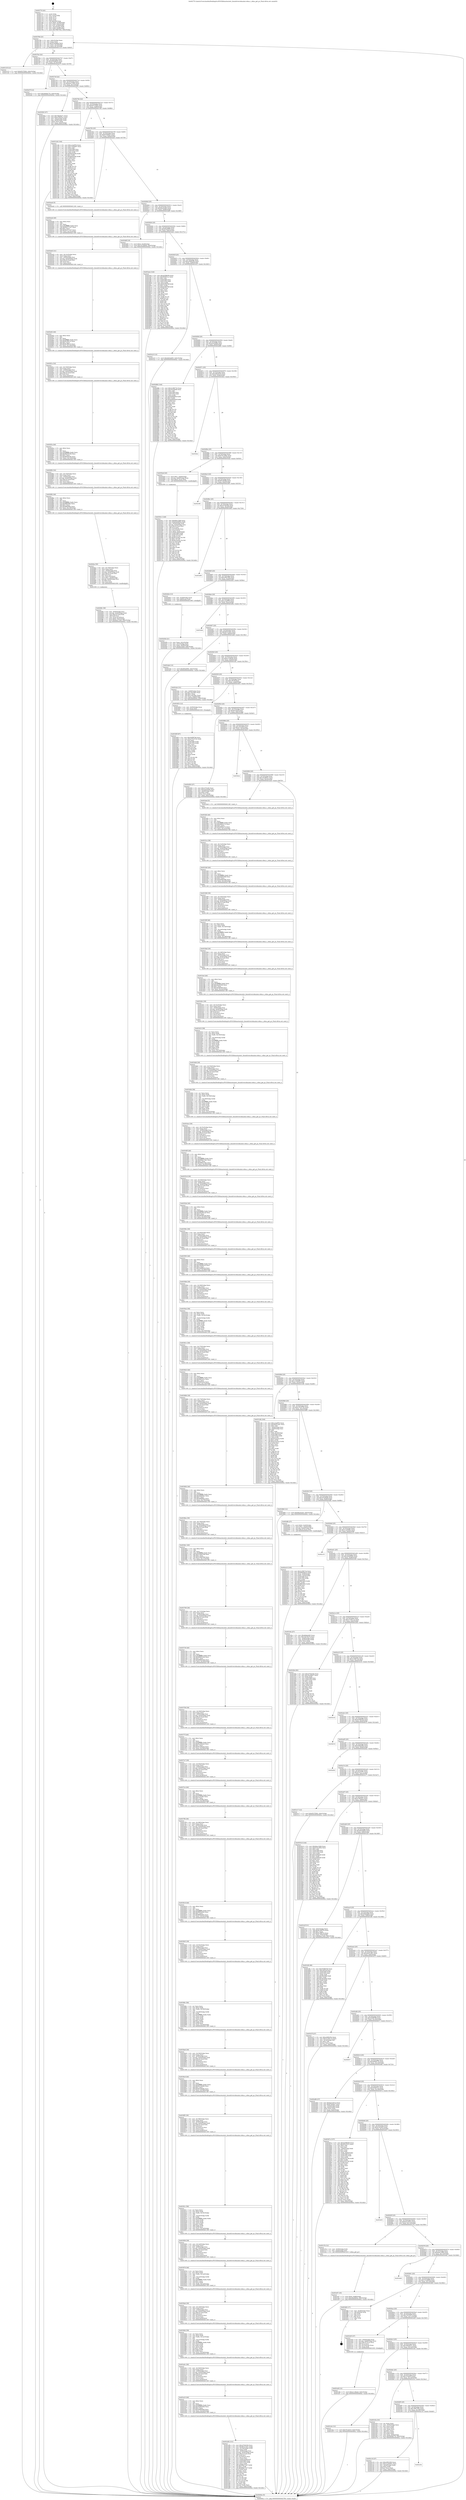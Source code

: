 digraph "0x402770" {
  label = "0x402770 (/mnt/c/Users/mathe/Desktop/tcc/POCII/binaries/extr_linuxdriversdmaimx-sdma.c_sdma_get_pc_Final-ollvm.out::main(0))"
  labelloc = "t"
  node[shape=record]

  Entry [label="",width=0.3,height=0.3,shape=circle,fillcolor=black,style=filled]
  "0x40279b" [label="{
     0x40279b [23]\l
     | [instrs]\l
     &nbsp;&nbsp;0x40279b \<+3\>: mov -0x6c(%rbp),%eax\l
     &nbsp;&nbsp;0x40279e \<+2\>: mov %eax,%ecx\l
     &nbsp;&nbsp;0x4027a0 \<+6\>: sub $0x832e8d9a,%ecx\l
     &nbsp;&nbsp;0x4027a6 \<+3\>: mov %eax,-0x70(%rbp)\l
     &nbsp;&nbsp;0x4027a9 \<+3\>: mov %ecx,-0x74(%rbp)\l
     &nbsp;&nbsp;0x4027ac \<+6\>: je 000000000040313f \<main+0x9cf\>\l
  }"]
  "0x40313f" [label="{
     0x40313f [12]\l
     | [instrs]\l
     &nbsp;&nbsp;0x40313f \<+7\>: movl $0x9537f282,-0x6c(%rbp)\l
     &nbsp;&nbsp;0x403146 \<+5\>: jmp 000000000040464a \<main+0x1eda\>\l
  }"]
  "0x4027b2" [label="{
     0x4027b2 [22]\l
     | [instrs]\l
     &nbsp;&nbsp;0x4027b2 \<+5\>: jmp 00000000004027b7 \<main+0x47\>\l
     &nbsp;&nbsp;0x4027b7 \<+3\>: mov -0x70(%rbp),%eax\l
     &nbsp;&nbsp;0x4027ba \<+5\>: sub $0x8994d035,%eax\l
     &nbsp;&nbsp;0x4027bf \<+3\>: mov %eax,-0x78(%rbp)\l
     &nbsp;&nbsp;0x4027c2 \<+6\>: je 0000000000402e7f \<main+0x70f\>\l
  }"]
  Exit [label="",width=0.3,height=0.3,shape=circle,fillcolor=black,style=filled,peripheries=2]
  "0x402e7f" [label="{
     0x402e7f [12]\l
     | [instrs]\l
     &nbsp;&nbsp;0x402e7f \<+7\>: movl $0x5694b77b,-0x6c(%rbp)\l
     &nbsp;&nbsp;0x402e86 \<+5\>: jmp 000000000040464a \<main+0x1eda\>\l
  }"]
  "0x4027c8" [label="{
     0x4027c8 [22]\l
     | [instrs]\l
     &nbsp;&nbsp;0x4027c8 \<+5\>: jmp 00000000004027cd \<main+0x5d\>\l
     &nbsp;&nbsp;0x4027cd \<+3\>: mov -0x70(%rbp),%eax\l
     &nbsp;&nbsp;0x4027d0 \<+5\>: sub $0x8aa17e40,%eax\l
     &nbsp;&nbsp;0x4027d5 \<+3\>: mov %eax,-0x7c(%rbp)\l
     &nbsp;&nbsp;0x4027d8 \<+6\>: je 0000000000403002 \<main+0x892\>\l
  }"]
  "0x403d5f" [label="{
     0x403d5f [87]\l
     | [instrs]\l
     &nbsp;&nbsp;0x403d5f \<+5\>: mov $0x545f8708,%ecx\l
     &nbsp;&nbsp;0x403d64 \<+5\>: mov $0x27918720,%edx\l
     &nbsp;&nbsp;0x403d69 \<+2\>: xor %esi,%esi\l
     &nbsp;&nbsp;0x403d6b \<+8\>: mov 0x407068,%r8d\l
     &nbsp;&nbsp;0x403d73 \<+8\>: mov 0x407054,%r9d\l
     &nbsp;&nbsp;0x403d7b \<+3\>: sub $0x1,%esi\l
     &nbsp;&nbsp;0x403d7e \<+3\>: mov %r8d,%r10d\l
     &nbsp;&nbsp;0x403d81 \<+3\>: add %esi,%r10d\l
     &nbsp;&nbsp;0x403d84 \<+4\>: imul %r10d,%r8d\l
     &nbsp;&nbsp;0x403d88 \<+4\>: and $0x1,%r8d\l
     &nbsp;&nbsp;0x403d8c \<+4\>: cmp $0x0,%r8d\l
     &nbsp;&nbsp;0x403d90 \<+4\>: sete %r11b\l
     &nbsp;&nbsp;0x403d94 \<+4\>: cmp $0xa,%r9d\l
     &nbsp;&nbsp;0x403d98 \<+3\>: setl %bl\l
     &nbsp;&nbsp;0x403d9b \<+3\>: mov %r11b,%r14b\l
     &nbsp;&nbsp;0x403d9e \<+3\>: and %bl,%r14b\l
     &nbsp;&nbsp;0x403da1 \<+3\>: xor %bl,%r11b\l
     &nbsp;&nbsp;0x403da4 \<+3\>: or %r11b,%r14b\l
     &nbsp;&nbsp;0x403da7 \<+4\>: test $0x1,%r14b\l
     &nbsp;&nbsp;0x403dab \<+3\>: cmovne %edx,%ecx\l
     &nbsp;&nbsp;0x403dae \<+3\>: mov %ecx,-0x6c(%rbp)\l
     &nbsp;&nbsp;0x403db1 \<+5\>: jmp 000000000040464a \<main+0x1eda\>\l
  }"]
  "0x403002" [label="{
     0x403002 [27]\l
     | [instrs]\l
     &nbsp;&nbsp;0x403002 \<+5\>: mov $0x76b4da71,%eax\l
     &nbsp;&nbsp;0x403007 \<+5\>: mov $0x479925cc,%ecx\l
     &nbsp;&nbsp;0x40300c \<+3\>: mov -0x5c(%rbp),%edx\l
     &nbsp;&nbsp;0x40300f \<+3\>: cmp -0x58(%rbp),%edx\l
     &nbsp;&nbsp;0x403012 \<+3\>: cmovl %ecx,%eax\l
     &nbsp;&nbsp;0x403015 \<+3\>: mov %eax,-0x6c(%rbp)\l
     &nbsp;&nbsp;0x403018 \<+5\>: jmp 000000000040464a \<main+0x1eda\>\l
  }"]
  "0x4027de" [label="{
     0x4027de [22]\l
     | [instrs]\l
     &nbsp;&nbsp;0x4027de \<+5\>: jmp 00000000004027e3 \<main+0x73\>\l
     &nbsp;&nbsp;0x4027e3 \<+3\>: mov -0x70(%rbp),%eax\l
     &nbsp;&nbsp;0x4027e6 \<+5\>: sub $0x9537f282,%eax\l
     &nbsp;&nbsp;0x4027eb \<+3\>: mov %eax,-0x80(%rbp)\l
     &nbsp;&nbsp;0x4027ee \<+6\>: je 000000000040314b \<main+0x9db\>\l
  }"]
  "0x403cd0" [label="{
     0x403cd0 [12]\l
     | [instrs]\l
     &nbsp;&nbsp;0x403cd0 \<+7\>: movl $0xe1c38ea6,-0x6c(%rbp)\l
     &nbsp;&nbsp;0x403cd7 \<+5\>: jmp 000000000040464a \<main+0x1eda\>\l
  }"]
  "0x40314b" [label="{
     0x40314b [144]\l
     | [instrs]\l
     &nbsp;&nbsp;0x40314b \<+5\>: mov $0xca3a85f3,%eax\l
     &nbsp;&nbsp;0x403150 \<+5\>: mov $0x1c50de97,%ecx\l
     &nbsp;&nbsp;0x403155 \<+2\>: mov $0x1,%dl\l
     &nbsp;&nbsp;0x403157 \<+7\>: mov 0x407068,%esi\l
     &nbsp;&nbsp;0x40315e \<+7\>: mov 0x407054,%edi\l
     &nbsp;&nbsp;0x403165 \<+3\>: mov %esi,%r8d\l
     &nbsp;&nbsp;0x403168 \<+7\>: add $0xfedcbe94,%r8d\l
     &nbsp;&nbsp;0x40316f \<+4\>: sub $0x1,%r8d\l
     &nbsp;&nbsp;0x403173 \<+7\>: sub $0xfedcbe94,%r8d\l
     &nbsp;&nbsp;0x40317a \<+4\>: imul %r8d,%esi\l
     &nbsp;&nbsp;0x40317e \<+3\>: and $0x1,%esi\l
     &nbsp;&nbsp;0x403181 \<+3\>: cmp $0x0,%esi\l
     &nbsp;&nbsp;0x403184 \<+4\>: sete %r9b\l
     &nbsp;&nbsp;0x403188 \<+3\>: cmp $0xa,%edi\l
     &nbsp;&nbsp;0x40318b \<+4\>: setl %r10b\l
     &nbsp;&nbsp;0x40318f \<+3\>: mov %r9b,%r11b\l
     &nbsp;&nbsp;0x403192 \<+4\>: xor $0xff,%r11b\l
     &nbsp;&nbsp;0x403196 \<+3\>: mov %r10b,%bl\l
     &nbsp;&nbsp;0x403199 \<+3\>: xor $0xff,%bl\l
     &nbsp;&nbsp;0x40319c \<+3\>: xor $0x1,%dl\l
     &nbsp;&nbsp;0x40319f \<+3\>: mov %r11b,%r14b\l
     &nbsp;&nbsp;0x4031a2 \<+4\>: and $0xff,%r14b\l
     &nbsp;&nbsp;0x4031a6 \<+3\>: and %dl,%r9b\l
     &nbsp;&nbsp;0x4031a9 \<+3\>: mov %bl,%r15b\l
     &nbsp;&nbsp;0x4031ac \<+4\>: and $0xff,%r15b\l
     &nbsp;&nbsp;0x4031b0 \<+3\>: and %dl,%r10b\l
     &nbsp;&nbsp;0x4031b3 \<+3\>: or %r9b,%r14b\l
     &nbsp;&nbsp;0x4031b6 \<+3\>: or %r10b,%r15b\l
     &nbsp;&nbsp;0x4031b9 \<+3\>: xor %r15b,%r14b\l
     &nbsp;&nbsp;0x4031bc \<+3\>: or %bl,%r11b\l
     &nbsp;&nbsp;0x4031bf \<+4\>: xor $0xff,%r11b\l
     &nbsp;&nbsp;0x4031c3 \<+3\>: or $0x1,%dl\l
     &nbsp;&nbsp;0x4031c6 \<+3\>: and %dl,%r11b\l
     &nbsp;&nbsp;0x4031c9 \<+3\>: or %r11b,%r14b\l
     &nbsp;&nbsp;0x4031cc \<+4\>: test $0x1,%r14b\l
     &nbsp;&nbsp;0x4031d0 \<+3\>: cmovne %ecx,%eax\l
     &nbsp;&nbsp;0x4031d3 \<+3\>: mov %eax,-0x6c(%rbp)\l
     &nbsp;&nbsp;0x4031d6 \<+5\>: jmp 000000000040464a \<main+0x1eda\>\l
  }"]
  "0x4027f4" [label="{
     0x4027f4 [25]\l
     | [instrs]\l
     &nbsp;&nbsp;0x4027f4 \<+5\>: jmp 00000000004027f9 \<main+0x89\>\l
     &nbsp;&nbsp;0x4027f9 \<+3\>: mov -0x70(%rbp),%eax\l
     &nbsp;&nbsp;0x4027fc \<+5\>: sub $0x9740f4e7,%eax\l
     &nbsp;&nbsp;0x402801 \<+6\>: mov %eax,-0x84(%rbp)\l
     &nbsp;&nbsp;0x402807 \<+6\>: je 0000000000402ea6 \<main+0x736\>\l
  }"]
  "0x403c87" [label="{
     0x403c87 [19]\l
     | [instrs]\l
     &nbsp;&nbsp;0x403c87 \<+7\>: movl $0x0,-0x68(%rbp)\l
     &nbsp;&nbsp;0x403c8e \<+7\>: movl $0x362d5b5e,-0x6c(%rbp)\l
     &nbsp;&nbsp;0x403c95 \<+5\>: jmp 000000000040464a \<main+0x1eda\>\l
  }"]
  "0x402ea6" [label="{
     0x402ea6 [5]\l
     | [instrs]\l
     &nbsp;&nbsp;0x402ea6 \<+5\>: call 0000000000401160 \<next_i\>\l
     | [calls]\l
     &nbsp;&nbsp;0x401160 \{1\} (/mnt/c/Users/mathe/Desktop/tcc/POCII/binaries/extr_linuxdriversdmaimx-sdma.c_sdma_get_pc_Final-ollvm.out::next_i)\l
  }"]
  "0x40280d" [label="{
     0x40280d [25]\l
     | [instrs]\l
     &nbsp;&nbsp;0x40280d \<+5\>: jmp 0000000000402812 \<main+0xa2\>\l
     &nbsp;&nbsp;0x402812 \<+3\>: mov -0x70(%rbp),%eax\l
     &nbsp;&nbsp;0x402815 \<+5\>: sub $0x9ba5cda5,%eax\l
     &nbsp;&nbsp;0x40281a \<+6\>: mov %eax,-0x88(%rbp)\l
     &nbsp;&nbsp;0x402820 \<+6\>: je 0000000000403ddf \<main+0x166f\>\l
  }"]
  "0x403a5b" [label="{
     0x403a5b [131]\l
     | [instrs]\l
     &nbsp;&nbsp;0x403a5b \<+5\>: mov $0xc07d43d4,%ecx\l
     &nbsp;&nbsp;0x403a60 \<+5\>: mov $0xd8151de1,%edx\l
     &nbsp;&nbsp;0x403a65 \<+7\>: mov -0x1b4(%rbp),%r8d\l
     &nbsp;&nbsp;0x403a6c \<+4\>: imul %eax,%r8d\l
     &nbsp;&nbsp;0x403a70 \<+4\>: mov -0x50(%rbp),%rsi\l
     &nbsp;&nbsp;0x403a74 \<+4\>: movslq -0x54(%rbp),%rdi\l
     &nbsp;&nbsp;0x403a78 \<+4\>: imul $0x18,%rdi,%rdi\l
     &nbsp;&nbsp;0x403a7c \<+3\>: add %rdi,%rsi\l
     &nbsp;&nbsp;0x403a7f \<+4\>: mov 0x10(%rsi),%rsi\l
     &nbsp;&nbsp;0x403a83 \<+3\>: mov (%rsi),%rsi\l
     &nbsp;&nbsp;0x403a86 \<+4\>: mov %r8d,0x58(%rsi)\l
     &nbsp;&nbsp;0x403a8a \<+7\>: mov 0x407068,%eax\l
     &nbsp;&nbsp;0x403a91 \<+8\>: mov 0x407054,%r8d\l
     &nbsp;&nbsp;0x403a99 \<+3\>: mov %eax,%r9d\l
     &nbsp;&nbsp;0x403a9c \<+7\>: add $0x98dc7227,%r9d\l
     &nbsp;&nbsp;0x403aa3 \<+4\>: sub $0x1,%r9d\l
     &nbsp;&nbsp;0x403aa7 \<+7\>: sub $0x98dc7227,%r9d\l
     &nbsp;&nbsp;0x403aae \<+4\>: imul %r9d,%eax\l
     &nbsp;&nbsp;0x403ab2 \<+3\>: and $0x1,%eax\l
     &nbsp;&nbsp;0x403ab5 \<+3\>: cmp $0x0,%eax\l
     &nbsp;&nbsp;0x403ab8 \<+4\>: sete %r10b\l
     &nbsp;&nbsp;0x403abc \<+4\>: cmp $0xa,%r8d\l
     &nbsp;&nbsp;0x403ac0 \<+4\>: setl %r11b\l
     &nbsp;&nbsp;0x403ac4 \<+3\>: mov %r10b,%bl\l
     &nbsp;&nbsp;0x403ac7 \<+3\>: and %r11b,%bl\l
     &nbsp;&nbsp;0x403aca \<+3\>: xor %r11b,%r10b\l
     &nbsp;&nbsp;0x403acd \<+3\>: or %r10b,%bl\l
     &nbsp;&nbsp;0x403ad0 \<+3\>: test $0x1,%bl\l
     &nbsp;&nbsp;0x403ad3 \<+3\>: cmovne %edx,%ecx\l
     &nbsp;&nbsp;0x403ad6 \<+3\>: mov %ecx,-0x6c(%rbp)\l
     &nbsp;&nbsp;0x403ad9 \<+5\>: jmp 000000000040464a \<main+0x1eda\>\l
  }"]
  "0x403ddf" [label="{
     0x403ddf [19]\l
     | [instrs]\l
     &nbsp;&nbsp;0x403ddf \<+7\>: movl $0x0,-0x28(%rbp)\l
     &nbsp;&nbsp;0x403de6 \<+7\>: movl $0x7012b85d,-0x6c(%rbp)\l
     &nbsp;&nbsp;0x403ded \<+5\>: jmp 000000000040464a \<main+0x1eda\>\l
  }"]
  "0x402826" [label="{
     0x402826 [25]\l
     | [instrs]\l
     &nbsp;&nbsp;0x402826 \<+5\>: jmp 000000000040282b \<main+0xbb\>\l
     &nbsp;&nbsp;0x40282b \<+3\>: mov -0x70(%rbp),%eax\l
     &nbsp;&nbsp;0x40282e \<+5\>: sub $0x9f3e0f56,%eax\l
     &nbsp;&nbsp;0x402833 \<+6\>: mov %eax,-0x8c(%rbp)\l
     &nbsp;&nbsp;0x402839 \<+6\>: je 0000000000403aea \<main+0x137a\>\l
  }"]
  "0x403a33" [label="{
     0x403a33 [40]\l
     | [instrs]\l
     &nbsp;&nbsp;0x403a33 \<+5\>: mov $0x2,%ecx\l
     &nbsp;&nbsp;0x403a38 \<+1\>: cltd\l
     &nbsp;&nbsp;0x403a39 \<+2\>: idiv %ecx\l
     &nbsp;&nbsp;0x403a3b \<+6\>: imul $0xfffffffe,%edx,%ecx\l
     &nbsp;&nbsp;0x403a41 \<+6\>: add $0x5498056d,%ecx\l
     &nbsp;&nbsp;0x403a47 \<+3\>: add $0x1,%ecx\l
     &nbsp;&nbsp;0x403a4a \<+6\>: sub $0x5498056d,%ecx\l
     &nbsp;&nbsp;0x403a50 \<+6\>: mov %ecx,-0x1b4(%rbp)\l
     &nbsp;&nbsp;0x403a56 \<+5\>: call 0000000000401160 \<next_i\>\l
     | [calls]\l
     &nbsp;&nbsp;0x401160 \{1\} (/mnt/c/Users/mathe/Desktop/tcc/POCII/binaries/extr_linuxdriversdmaimx-sdma.c_sdma_get_pc_Final-ollvm.out::next_i)\l
  }"]
  "0x403aea" [label="{
     0x403aea [144]\l
     | [instrs]\l
     &nbsp;&nbsp;0x403aea \<+5\>: mov $0x425f6058,%eax\l
     &nbsp;&nbsp;0x403aef \<+5\>: mov $0x5f3907a1,%ecx\l
     &nbsp;&nbsp;0x403af4 \<+2\>: mov $0x1,%dl\l
     &nbsp;&nbsp;0x403af6 \<+7\>: mov 0x407068,%esi\l
     &nbsp;&nbsp;0x403afd \<+7\>: mov 0x407054,%edi\l
     &nbsp;&nbsp;0x403b04 \<+3\>: mov %esi,%r8d\l
     &nbsp;&nbsp;0x403b07 \<+7\>: add $0xd190478f,%r8d\l
     &nbsp;&nbsp;0x403b0e \<+4\>: sub $0x1,%r8d\l
     &nbsp;&nbsp;0x403b12 \<+7\>: sub $0xd190478f,%r8d\l
     &nbsp;&nbsp;0x403b19 \<+4\>: imul %r8d,%esi\l
     &nbsp;&nbsp;0x403b1d \<+3\>: and $0x1,%esi\l
     &nbsp;&nbsp;0x403b20 \<+3\>: cmp $0x0,%esi\l
     &nbsp;&nbsp;0x403b23 \<+4\>: sete %r9b\l
     &nbsp;&nbsp;0x403b27 \<+3\>: cmp $0xa,%edi\l
     &nbsp;&nbsp;0x403b2a \<+4\>: setl %r10b\l
     &nbsp;&nbsp;0x403b2e \<+3\>: mov %r9b,%r11b\l
     &nbsp;&nbsp;0x403b31 \<+4\>: xor $0xff,%r11b\l
     &nbsp;&nbsp;0x403b35 \<+3\>: mov %r10b,%bl\l
     &nbsp;&nbsp;0x403b38 \<+3\>: xor $0xff,%bl\l
     &nbsp;&nbsp;0x403b3b \<+3\>: xor $0x0,%dl\l
     &nbsp;&nbsp;0x403b3e \<+3\>: mov %r11b,%r14b\l
     &nbsp;&nbsp;0x403b41 \<+4\>: and $0x0,%r14b\l
     &nbsp;&nbsp;0x403b45 \<+3\>: and %dl,%r9b\l
     &nbsp;&nbsp;0x403b48 \<+3\>: mov %bl,%r15b\l
     &nbsp;&nbsp;0x403b4b \<+4\>: and $0x0,%r15b\l
     &nbsp;&nbsp;0x403b4f \<+3\>: and %dl,%r10b\l
     &nbsp;&nbsp;0x403b52 \<+3\>: or %r9b,%r14b\l
     &nbsp;&nbsp;0x403b55 \<+3\>: or %r10b,%r15b\l
     &nbsp;&nbsp;0x403b58 \<+3\>: xor %r15b,%r14b\l
     &nbsp;&nbsp;0x403b5b \<+3\>: or %bl,%r11b\l
     &nbsp;&nbsp;0x403b5e \<+4\>: xor $0xff,%r11b\l
     &nbsp;&nbsp;0x403b62 \<+3\>: or $0x0,%dl\l
     &nbsp;&nbsp;0x403b65 \<+3\>: and %dl,%r11b\l
     &nbsp;&nbsp;0x403b68 \<+3\>: or %r11b,%r14b\l
     &nbsp;&nbsp;0x403b6b \<+4\>: test $0x1,%r14b\l
     &nbsp;&nbsp;0x403b6f \<+3\>: cmovne %ecx,%eax\l
     &nbsp;&nbsp;0x403b72 \<+3\>: mov %eax,-0x6c(%rbp)\l
     &nbsp;&nbsp;0x403b75 \<+5\>: jmp 000000000040464a \<main+0x1eda\>\l
  }"]
  "0x40283f" [label="{
     0x40283f [25]\l
     | [instrs]\l
     &nbsp;&nbsp;0x40283f \<+5\>: jmp 0000000000402844 \<main+0xd4\>\l
     &nbsp;&nbsp;0x402844 \<+3\>: mov -0x70(%rbp),%eax\l
     &nbsp;&nbsp;0x402847 \<+5\>: sub $0xa380b35e,%eax\l
     &nbsp;&nbsp;0x40284c \<+6\>: mov %eax,-0x90(%rbp)\l
     &nbsp;&nbsp;0x402852 \<+6\>: je 0000000000403c23 \<main+0x14b3\>\l
  }"]
  "0x403a0c" [label="{
     0x403a0c [39]\l
     | [instrs]\l
     &nbsp;&nbsp;0x403a0c \<+6\>: mov -0x1b0(%rbp),%ecx\l
     &nbsp;&nbsp;0x403a12 \<+3\>: imul %eax,%ecx\l
     &nbsp;&nbsp;0x403a15 \<+4\>: mov -0x50(%rbp),%rsi\l
     &nbsp;&nbsp;0x403a19 \<+4\>: movslq -0x54(%rbp),%rdi\l
     &nbsp;&nbsp;0x403a1d \<+4\>: imul $0x18,%rdi,%rdi\l
     &nbsp;&nbsp;0x403a21 \<+3\>: add %rdi,%rsi\l
     &nbsp;&nbsp;0x403a24 \<+4\>: mov 0x10(%rsi),%rsi\l
     &nbsp;&nbsp;0x403a28 \<+3\>: mov (%rsi),%rsi\l
     &nbsp;&nbsp;0x403a2b \<+3\>: mov %ecx,0x54(%rsi)\l
     &nbsp;&nbsp;0x403a2e \<+5\>: call 0000000000401160 \<next_i\>\l
     | [calls]\l
     &nbsp;&nbsp;0x401160 \{1\} (/mnt/c/Users/mathe/Desktop/tcc/POCII/binaries/extr_linuxdriversdmaimx-sdma.c_sdma_get_pc_Final-ollvm.out::next_i)\l
  }"]
  "0x403c23" [label="{
     0x403c23 [12]\l
     | [instrs]\l
     &nbsp;&nbsp;0x403c23 \<+7\>: movl $0x48c9a805,-0x6c(%rbp)\l
     &nbsp;&nbsp;0x403c2a \<+5\>: jmp 000000000040464a \<main+0x1eda\>\l
  }"]
  "0x402858" [label="{
     0x402858 [25]\l
     | [instrs]\l
     &nbsp;&nbsp;0x402858 \<+5\>: jmp 000000000040285d \<main+0xed\>\l
     &nbsp;&nbsp;0x40285d \<+3\>: mov -0x70(%rbp),%eax\l
     &nbsp;&nbsp;0x402860 \<+5\>: sub $0xa42e5dde,%eax\l
     &nbsp;&nbsp;0x402865 \<+6\>: mov %eax,-0x94(%rbp)\l
     &nbsp;&nbsp;0x40286b \<+6\>: je 0000000000402d6b \<main+0x5fb\>\l
  }"]
  "0x4039d2" [label="{
     0x4039d2 [58]\l
     | [instrs]\l
     &nbsp;&nbsp;0x4039d2 \<+2\>: xor %ecx,%ecx\l
     &nbsp;&nbsp;0x4039d4 \<+5\>: mov $0x2,%edx\l
     &nbsp;&nbsp;0x4039d9 \<+6\>: mov %edx,-0x1ac(%rbp)\l
     &nbsp;&nbsp;0x4039df \<+1\>: cltd\l
     &nbsp;&nbsp;0x4039e0 \<+7\>: mov -0x1ac(%rbp),%r8d\l
     &nbsp;&nbsp;0x4039e7 \<+3\>: idiv %r8d\l
     &nbsp;&nbsp;0x4039ea \<+6\>: imul $0xfffffffe,%edx,%edx\l
     &nbsp;&nbsp;0x4039f0 \<+3\>: mov %ecx,%r9d\l
     &nbsp;&nbsp;0x4039f3 \<+3\>: sub %edx,%r9d\l
     &nbsp;&nbsp;0x4039f6 \<+2\>: mov %ecx,%edx\l
     &nbsp;&nbsp;0x4039f8 \<+3\>: sub $0x1,%edx\l
     &nbsp;&nbsp;0x4039fb \<+3\>: add %edx,%r9d\l
     &nbsp;&nbsp;0x4039fe \<+3\>: sub %r9d,%ecx\l
     &nbsp;&nbsp;0x403a01 \<+6\>: mov %ecx,-0x1b0(%rbp)\l
     &nbsp;&nbsp;0x403a07 \<+5\>: call 0000000000401160 \<next_i\>\l
     | [calls]\l
     &nbsp;&nbsp;0x401160 \{1\} (/mnt/c/Users/mathe/Desktop/tcc/POCII/binaries/extr_linuxdriversdmaimx-sdma.c_sdma_get_pc_Final-ollvm.out::next_i)\l
  }"]
  "0x402d6b" [label="{
     0x402d6b [144]\l
     | [instrs]\l
     &nbsp;&nbsp;0x402d6b \<+5\>: mov $0x3c39b71b,%eax\l
     &nbsp;&nbsp;0x402d70 \<+5\>: mov $0x3032fe06,%ecx\l
     &nbsp;&nbsp;0x402d75 \<+2\>: mov $0x1,%dl\l
     &nbsp;&nbsp;0x402d77 \<+7\>: mov 0x407068,%esi\l
     &nbsp;&nbsp;0x402d7e \<+7\>: mov 0x407054,%edi\l
     &nbsp;&nbsp;0x402d85 \<+3\>: mov %esi,%r8d\l
     &nbsp;&nbsp;0x402d88 \<+7\>: sub $0xd2894f39,%r8d\l
     &nbsp;&nbsp;0x402d8f \<+4\>: sub $0x1,%r8d\l
     &nbsp;&nbsp;0x402d93 \<+7\>: add $0xd2894f39,%r8d\l
     &nbsp;&nbsp;0x402d9a \<+4\>: imul %r8d,%esi\l
     &nbsp;&nbsp;0x402d9e \<+3\>: and $0x1,%esi\l
     &nbsp;&nbsp;0x402da1 \<+3\>: cmp $0x0,%esi\l
     &nbsp;&nbsp;0x402da4 \<+4\>: sete %r9b\l
     &nbsp;&nbsp;0x402da8 \<+3\>: cmp $0xa,%edi\l
     &nbsp;&nbsp;0x402dab \<+4\>: setl %r10b\l
     &nbsp;&nbsp;0x402daf \<+3\>: mov %r9b,%r11b\l
     &nbsp;&nbsp;0x402db2 \<+4\>: xor $0xff,%r11b\l
     &nbsp;&nbsp;0x402db6 \<+3\>: mov %r10b,%bl\l
     &nbsp;&nbsp;0x402db9 \<+3\>: xor $0xff,%bl\l
     &nbsp;&nbsp;0x402dbc \<+3\>: xor $0x0,%dl\l
     &nbsp;&nbsp;0x402dbf \<+3\>: mov %r11b,%r14b\l
     &nbsp;&nbsp;0x402dc2 \<+4\>: and $0x0,%r14b\l
     &nbsp;&nbsp;0x402dc6 \<+3\>: and %dl,%r9b\l
     &nbsp;&nbsp;0x402dc9 \<+3\>: mov %bl,%r15b\l
     &nbsp;&nbsp;0x402dcc \<+4\>: and $0x0,%r15b\l
     &nbsp;&nbsp;0x402dd0 \<+3\>: and %dl,%r10b\l
     &nbsp;&nbsp;0x402dd3 \<+3\>: or %r9b,%r14b\l
     &nbsp;&nbsp;0x402dd6 \<+3\>: or %r10b,%r15b\l
     &nbsp;&nbsp;0x402dd9 \<+3\>: xor %r15b,%r14b\l
     &nbsp;&nbsp;0x402ddc \<+3\>: or %bl,%r11b\l
     &nbsp;&nbsp;0x402ddf \<+4\>: xor $0xff,%r11b\l
     &nbsp;&nbsp;0x402de3 \<+3\>: or $0x0,%dl\l
     &nbsp;&nbsp;0x402de6 \<+3\>: and %dl,%r11b\l
     &nbsp;&nbsp;0x402de9 \<+3\>: or %r11b,%r14b\l
     &nbsp;&nbsp;0x402dec \<+4\>: test $0x1,%r14b\l
     &nbsp;&nbsp;0x402df0 \<+3\>: cmovne %ecx,%eax\l
     &nbsp;&nbsp;0x402df3 \<+3\>: mov %eax,-0x6c(%rbp)\l
     &nbsp;&nbsp;0x402df6 \<+5\>: jmp 000000000040464a \<main+0x1eda\>\l
  }"]
  "0x402871" [label="{
     0x402871 [25]\l
     | [instrs]\l
     &nbsp;&nbsp;0x402871 \<+5\>: jmp 0000000000402876 \<main+0x106\>\l
     &nbsp;&nbsp;0x402876 \<+3\>: mov -0x70(%rbp),%eax\l
     &nbsp;&nbsp;0x402879 \<+5\>: sub $0xa88e5e74,%eax\l
     &nbsp;&nbsp;0x40287e \<+6\>: mov %eax,-0x98(%rbp)\l
     &nbsp;&nbsp;0x402884 \<+6\>: je 0000000000403dce \<main+0x165e\>\l
  }"]
  "0x4039ab" [label="{
     0x4039ab [39]\l
     | [instrs]\l
     &nbsp;&nbsp;0x4039ab \<+6\>: mov -0x1a8(%rbp),%ecx\l
     &nbsp;&nbsp;0x4039b1 \<+3\>: imul %eax,%ecx\l
     &nbsp;&nbsp;0x4039b4 \<+4\>: mov -0x50(%rbp),%rsi\l
     &nbsp;&nbsp;0x4039b8 \<+4\>: movslq -0x54(%rbp),%rdi\l
     &nbsp;&nbsp;0x4039bc \<+4\>: imul $0x18,%rdi,%rdi\l
     &nbsp;&nbsp;0x4039c0 \<+3\>: add %rdi,%rsi\l
     &nbsp;&nbsp;0x4039c3 \<+4\>: mov 0x10(%rsi),%rsi\l
     &nbsp;&nbsp;0x4039c7 \<+3\>: mov (%rsi),%rsi\l
     &nbsp;&nbsp;0x4039ca \<+3\>: mov %ecx,0x50(%rsi)\l
     &nbsp;&nbsp;0x4039cd \<+5\>: call 0000000000401160 \<next_i\>\l
     | [calls]\l
     &nbsp;&nbsp;0x401160 \{1\} (/mnt/c/Users/mathe/Desktop/tcc/POCII/binaries/extr_linuxdriversdmaimx-sdma.c_sdma_get_pc_Final-ollvm.out::next_i)\l
  }"]
  "0x403dce" [label="{
     0x403dce\l
  }", style=dashed]
  "0x40288a" [label="{
     0x40288a [25]\l
     | [instrs]\l
     &nbsp;&nbsp;0x40288a \<+5\>: jmp 000000000040288f \<main+0x11f\>\l
     &nbsp;&nbsp;0x40288f \<+3\>: mov -0x70(%rbp),%eax\l
     &nbsp;&nbsp;0x402892 \<+5\>: sub $0xb7d13092,%eax\l
     &nbsp;&nbsp;0x402897 \<+6\>: mov %eax,-0x9c(%rbp)\l
     &nbsp;&nbsp;0x40289d \<+6\>: je 00000000004030ad \<main+0x93d\>\l
  }"]
  "0x40397d" [label="{
     0x40397d [46]\l
     | [instrs]\l
     &nbsp;&nbsp;0x40397d \<+2\>: xor %ecx,%ecx\l
     &nbsp;&nbsp;0x40397f \<+5\>: mov $0x2,%edx\l
     &nbsp;&nbsp;0x403984 \<+6\>: mov %edx,-0x1a4(%rbp)\l
     &nbsp;&nbsp;0x40398a \<+1\>: cltd\l
     &nbsp;&nbsp;0x40398b \<+7\>: mov -0x1a4(%rbp),%r8d\l
     &nbsp;&nbsp;0x403992 \<+3\>: idiv %r8d\l
     &nbsp;&nbsp;0x403995 \<+6\>: imul $0xfffffffe,%edx,%edx\l
     &nbsp;&nbsp;0x40399b \<+3\>: sub $0x1,%ecx\l
     &nbsp;&nbsp;0x40399e \<+2\>: sub %ecx,%edx\l
     &nbsp;&nbsp;0x4039a0 \<+6\>: mov %edx,-0x1a8(%rbp)\l
     &nbsp;&nbsp;0x4039a6 \<+5\>: call 0000000000401160 \<next_i\>\l
     | [calls]\l
     &nbsp;&nbsp;0x401160 \{1\} (/mnt/c/Users/mathe/Desktop/tcc/POCII/binaries/extr_linuxdriversdmaimx-sdma.c_sdma_get_pc_Final-ollvm.out::next_i)\l
  }"]
  "0x4030ad" [label="{
     0x4030ad [20]\l
     | [instrs]\l
     &nbsp;&nbsp;0x4030ad \<+7\>: movl $0x1,-0x60(%rbp)\l
     &nbsp;&nbsp;0x4030b4 \<+4\>: movslq -0x60(%rbp),%rax\l
     &nbsp;&nbsp;0x4030b8 \<+4\>: imul $0x5c,%rax,%rdi\l
     &nbsp;&nbsp;0x4030bc \<+5\>: call 0000000000401050 \<malloc@plt\>\l
     | [calls]\l
     &nbsp;&nbsp;0x401050 \{1\} (unknown)\l
  }"]
  "0x4028a3" [label="{
     0x4028a3 [25]\l
     | [instrs]\l
     &nbsp;&nbsp;0x4028a3 \<+5\>: jmp 00000000004028a8 \<main+0x138\>\l
     &nbsp;&nbsp;0x4028a8 \<+3\>: mov -0x70(%rbp),%eax\l
     &nbsp;&nbsp;0x4028ab \<+5\>: sub $0xb81ebe88,%eax\l
     &nbsp;&nbsp;0x4028b0 \<+6\>: mov %eax,-0xa0(%rbp)\l
     &nbsp;&nbsp;0x4028b6 \<+6\>: je 0000000000402c86 \<main+0x516\>\l
  }"]
  "0x403956" [label="{
     0x403956 [39]\l
     | [instrs]\l
     &nbsp;&nbsp;0x403956 \<+6\>: mov -0x1a0(%rbp),%ecx\l
     &nbsp;&nbsp;0x40395c \<+3\>: imul %eax,%ecx\l
     &nbsp;&nbsp;0x40395f \<+4\>: mov -0x50(%rbp),%rsi\l
     &nbsp;&nbsp;0x403963 \<+4\>: movslq -0x54(%rbp),%rdi\l
     &nbsp;&nbsp;0x403967 \<+4\>: imul $0x18,%rdi,%rdi\l
     &nbsp;&nbsp;0x40396b \<+3\>: add %rdi,%rsi\l
     &nbsp;&nbsp;0x40396e \<+4\>: mov 0x10(%rsi),%rsi\l
     &nbsp;&nbsp;0x403972 \<+3\>: mov (%rsi),%rsi\l
     &nbsp;&nbsp;0x403975 \<+3\>: mov %ecx,0x4c(%rsi)\l
     &nbsp;&nbsp;0x403978 \<+5\>: call 0000000000401160 \<next_i\>\l
     | [calls]\l
     &nbsp;&nbsp;0x401160 \{1\} (/mnt/c/Users/mathe/Desktop/tcc/POCII/binaries/extr_linuxdriversdmaimx-sdma.c_sdma_get_pc_Final-ollvm.out::next_i)\l
  }"]
  "0x402c86" [label="{
     0x402c86\l
  }", style=dashed]
  "0x4028bc" [label="{
     0x4028bc [25]\l
     | [instrs]\l
     &nbsp;&nbsp;0x4028bc \<+5\>: jmp 00000000004028c1 \<main+0x151\>\l
     &nbsp;&nbsp;0x4028c1 \<+3\>: mov -0x70(%rbp),%eax\l
     &nbsp;&nbsp;0x4028c4 \<+5\>: sub $0xc07d43d4,%eax\l
     &nbsp;&nbsp;0x4028c9 \<+6\>: mov %eax,-0xa4(%rbp)\l
     &nbsp;&nbsp;0x4028cf \<+6\>: je 0000000000403e96 \<main+0x1726\>\l
  }"]
  "0x40391c" [label="{
     0x40391c [58]\l
     | [instrs]\l
     &nbsp;&nbsp;0x40391c \<+2\>: xor %ecx,%ecx\l
     &nbsp;&nbsp;0x40391e \<+5\>: mov $0x2,%edx\l
     &nbsp;&nbsp;0x403923 \<+6\>: mov %edx,-0x19c(%rbp)\l
     &nbsp;&nbsp;0x403929 \<+1\>: cltd\l
     &nbsp;&nbsp;0x40392a \<+7\>: mov -0x19c(%rbp),%r8d\l
     &nbsp;&nbsp;0x403931 \<+3\>: idiv %r8d\l
     &nbsp;&nbsp;0x403934 \<+6\>: imul $0xfffffffe,%edx,%edx\l
     &nbsp;&nbsp;0x40393a \<+3\>: mov %ecx,%r9d\l
     &nbsp;&nbsp;0x40393d \<+3\>: sub %edx,%r9d\l
     &nbsp;&nbsp;0x403940 \<+2\>: mov %ecx,%edx\l
     &nbsp;&nbsp;0x403942 \<+3\>: sub $0x1,%edx\l
     &nbsp;&nbsp;0x403945 \<+3\>: add %edx,%r9d\l
     &nbsp;&nbsp;0x403948 \<+3\>: sub %r9d,%ecx\l
     &nbsp;&nbsp;0x40394b \<+6\>: mov %ecx,-0x1a0(%rbp)\l
     &nbsp;&nbsp;0x403951 \<+5\>: call 0000000000401160 \<next_i\>\l
     | [calls]\l
     &nbsp;&nbsp;0x401160 \{1\} (/mnt/c/Users/mathe/Desktop/tcc/POCII/binaries/extr_linuxdriversdmaimx-sdma.c_sdma_get_pc_Final-ollvm.out::next_i)\l
  }"]
  "0x403e96" [label="{
     0x403e96\l
  }", style=dashed]
  "0x4028d5" [label="{
     0x4028d5 [25]\l
     | [instrs]\l
     &nbsp;&nbsp;0x4028d5 \<+5\>: jmp 00000000004028da \<main+0x16a\>\l
     &nbsp;&nbsp;0x4028da \<+3\>: mov -0x70(%rbp),%eax\l
     &nbsp;&nbsp;0x4028dd \<+5\>: sub $0xc0fd1090,%eax\l
     &nbsp;&nbsp;0x4028e2 \<+6\>: mov %eax,-0xa8(%rbp)\l
     &nbsp;&nbsp;0x4028e8 \<+6\>: je 0000000000402d2e \<main+0x5be\>\l
  }"]
  "0x4038f5" [label="{
     0x4038f5 [39]\l
     | [instrs]\l
     &nbsp;&nbsp;0x4038f5 \<+6\>: mov -0x198(%rbp),%ecx\l
     &nbsp;&nbsp;0x4038fb \<+3\>: imul %eax,%ecx\l
     &nbsp;&nbsp;0x4038fe \<+4\>: mov -0x50(%rbp),%rsi\l
     &nbsp;&nbsp;0x403902 \<+4\>: movslq -0x54(%rbp),%rdi\l
     &nbsp;&nbsp;0x403906 \<+4\>: imul $0x18,%rdi,%rdi\l
     &nbsp;&nbsp;0x40390a \<+3\>: add %rdi,%rsi\l
     &nbsp;&nbsp;0x40390d \<+4\>: mov 0x10(%rsi),%rsi\l
     &nbsp;&nbsp;0x403911 \<+3\>: mov (%rsi),%rsi\l
     &nbsp;&nbsp;0x403914 \<+3\>: mov %ecx,0x48(%rsi)\l
     &nbsp;&nbsp;0x403917 \<+5\>: call 0000000000401160 \<next_i\>\l
     | [calls]\l
     &nbsp;&nbsp;0x401160 \{1\} (/mnt/c/Users/mathe/Desktop/tcc/POCII/binaries/extr_linuxdriversdmaimx-sdma.c_sdma_get_pc_Final-ollvm.out::next_i)\l
  }"]
  "0x402d2e" [label="{
     0x402d2e [13]\l
     | [instrs]\l
     &nbsp;&nbsp;0x402d2e \<+4\>: mov -0x38(%rbp),%rax\l
     &nbsp;&nbsp;0x402d32 \<+4\>: mov 0x8(%rax),%rdi\l
     &nbsp;&nbsp;0x402d36 \<+5\>: call 0000000000401060 \<atoi@plt\>\l
     | [calls]\l
     &nbsp;&nbsp;0x401060 \{1\} (unknown)\l
  }"]
  "0x4028ee" [label="{
     0x4028ee [25]\l
     | [instrs]\l
     &nbsp;&nbsp;0x4028ee \<+5\>: jmp 00000000004028f3 \<main+0x183\>\l
     &nbsp;&nbsp;0x4028f3 \<+3\>: mov -0x70(%rbp),%eax\l
     &nbsp;&nbsp;0x4028f6 \<+5\>: sub $0xca3a85f3,%eax\l
     &nbsp;&nbsp;0x4028fb \<+6\>: mov %eax,-0xac(%rbp)\l
     &nbsp;&nbsp;0x402901 \<+6\>: je 0000000000403e8a \<main+0x171a\>\l
  }"]
  "0x4038cd" [label="{
     0x4038cd [40]\l
     | [instrs]\l
     &nbsp;&nbsp;0x4038cd \<+5\>: mov $0x2,%ecx\l
     &nbsp;&nbsp;0x4038d2 \<+1\>: cltd\l
     &nbsp;&nbsp;0x4038d3 \<+2\>: idiv %ecx\l
     &nbsp;&nbsp;0x4038d5 \<+6\>: imul $0xfffffffe,%edx,%ecx\l
     &nbsp;&nbsp;0x4038db \<+6\>: sub $0x8c53de9b,%ecx\l
     &nbsp;&nbsp;0x4038e1 \<+3\>: add $0x1,%ecx\l
     &nbsp;&nbsp;0x4038e4 \<+6\>: add $0x8c53de9b,%ecx\l
     &nbsp;&nbsp;0x4038ea \<+6\>: mov %ecx,-0x198(%rbp)\l
     &nbsp;&nbsp;0x4038f0 \<+5\>: call 0000000000401160 \<next_i\>\l
     | [calls]\l
     &nbsp;&nbsp;0x401160 \{1\} (/mnt/c/Users/mathe/Desktop/tcc/POCII/binaries/extr_linuxdriversdmaimx-sdma.c_sdma_get_pc_Final-ollvm.out::next_i)\l
  }"]
  "0x403e8a" [label="{
     0x403e8a\l
  }", style=dashed]
  "0x402907" [label="{
     0x402907 [25]\l
     | [instrs]\l
     &nbsp;&nbsp;0x402907 \<+5\>: jmp 000000000040290c \<main+0x19c\>\l
     &nbsp;&nbsp;0x40290c \<+3\>: mov -0x70(%rbp),%eax\l
     &nbsp;&nbsp;0x40290f \<+5\>: sub $0xd8151de1,%eax\l
     &nbsp;&nbsp;0x402914 \<+6\>: mov %eax,-0xb0(%rbp)\l
     &nbsp;&nbsp;0x40291a \<+6\>: je 0000000000403ade \<main+0x136e\>\l
  }"]
  "0x4038a6" [label="{
     0x4038a6 [39]\l
     | [instrs]\l
     &nbsp;&nbsp;0x4038a6 \<+6\>: mov -0x194(%rbp),%ecx\l
     &nbsp;&nbsp;0x4038ac \<+3\>: imul %eax,%ecx\l
     &nbsp;&nbsp;0x4038af \<+4\>: mov -0x50(%rbp),%rsi\l
     &nbsp;&nbsp;0x4038b3 \<+4\>: movslq -0x54(%rbp),%rdi\l
     &nbsp;&nbsp;0x4038b7 \<+4\>: imul $0x18,%rdi,%rdi\l
     &nbsp;&nbsp;0x4038bb \<+3\>: add %rdi,%rsi\l
     &nbsp;&nbsp;0x4038be \<+4\>: mov 0x10(%rsi),%rsi\l
     &nbsp;&nbsp;0x4038c2 \<+3\>: mov (%rsi),%rsi\l
     &nbsp;&nbsp;0x4038c5 \<+3\>: mov %ecx,0x44(%rsi)\l
     &nbsp;&nbsp;0x4038c8 \<+5\>: call 0000000000401160 \<next_i\>\l
     | [calls]\l
     &nbsp;&nbsp;0x401160 \{1\} (/mnt/c/Users/mathe/Desktop/tcc/POCII/binaries/extr_linuxdriversdmaimx-sdma.c_sdma_get_pc_Final-ollvm.out::next_i)\l
  }"]
  "0x403ade" [label="{
     0x403ade [12]\l
     | [instrs]\l
     &nbsp;&nbsp;0x403ade \<+7\>: movl $0x9f3e0f56,-0x6c(%rbp)\l
     &nbsp;&nbsp;0x403ae5 \<+5\>: jmp 000000000040464a \<main+0x1eda\>\l
  }"]
  "0x402920" [label="{
     0x402920 [25]\l
     | [instrs]\l
     &nbsp;&nbsp;0x402920 \<+5\>: jmp 0000000000402925 \<main+0x1b5\>\l
     &nbsp;&nbsp;0x402925 \<+3\>: mov -0x70(%rbp),%eax\l
     &nbsp;&nbsp;0x402928 \<+5\>: sub $0xe1c38ea6,%eax\l
     &nbsp;&nbsp;0x40292d \<+6\>: mov %eax,-0xb4(%rbp)\l
     &nbsp;&nbsp;0x402933 \<+6\>: je 0000000000403cdc \<main+0x156c\>\l
  }"]
  "0x40386c" [label="{
     0x40386c [58]\l
     | [instrs]\l
     &nbsp;&nbsp;0x40386c \<+2\>: xor %ecx,%ecx\l
     &nbsp;&nbsp;0x40386e \<+5\>: mov $0x2,%edx\l
     &nbsp;&nbsp;0x403873 \<+6\>: mov %edx,-0x190(%rbp)\l
     &nbsp;&nbsp;0x403879 \<+1\>: cltd\l
     &nbsp;&nbsp;0x40387a \<+7\>: mov -0x190(%rbp),%r8d\l
     &nbsp;&nbsp;0x403881 \<+3\>: idiv %r8d\l
     &nbsp;&nbsp;0x403884 \<+6\>: imul $0xfffffffe,%edx,%edx\l
     &nbsp;&nbsp;0x40388a \<+3\>: mov %ecx,%r9d\l
     &nbsp;&nbsp;0x40388d \<+3\>: sub %edx,%r9d\l
     &nbsp;&nbsp;0x403890 \<+2\>: mov %ecx,%edx\l
     &nbsp;&nbsp;0x403892 \<+3\>: sub $0x1,%edx\l
     &nbsp;&nbsp;0x403895 \<+3\>: add %edx,%r9d\l
     &nbsp;&nbsp;0x403898 \<+3\>: sub %r9d,%ecx\l
     &nbsp;&nbsp;0x40389b \<+6\>: mov %ecx,-0x194(%rbp)\l
     &nbsp;&nbsp;0x4038a1 \<+5\>: call 0000000000401160 \<next_i\>\l
     | [calls]\l
     &nbsp;&nbsp;0x401160 \{1\} (/mnt/c/Users/mathe/Desktop/tcc/POCII/binaries/extr_linuxdriversdmaimx-sdma.c_sdma_get_pc_Final-ollvm.out::next_i)\l
  }"]
  "0x403cdc" [label="{
     0x403cdc [31]\l
     | [instrs]\l
     &nbsp;&nbsp;0x403cdc \<+3\>: mov -0x68(%rbp),%eax\l
     &nbsp;&nbsp;0x403cdf \<+5\>: sub $0x1c8a38ec,%eax\l
     &nbsp;&nbsp;0x403ce4 \<+3\>: add $0x1,%eax\l
     &nbsp;&nbsp;0x403ce7 \<+5\>: add $0x1c8a38ec,%eax\l
     &nbsp;&nbsp;0x403cec \<+3\>: mov %eax,-0x68(%rbp)\l
     &nbsp;&nbsp;0x403cef \<+7\>: movl $0x362d5b5e,-0x6c(%rbp)\l
     &nbsp;&nbsp;0x403cf6 \<+5\>: jmp 000000000040464a \<main+0x1eda\>\l
  }"]
  "0x402939" [label="{
     0x402939 [25]\l
     | [instrs]\l
     &nbsp;&nbsp;0x402939 \<+5\>: jmp 000000000040293e \<main+0x1ce\>\l
     &nbsp;&nbsp;0x40293e \<+3\>: mov -0x70(%rbp),%eax\l
     &nbsp;&nbsp;0x402941 \<+5\>: sub $0xc3870f,%eax\l
     &nbsp;&nbsp;0x402946 \<+6\>: mov %eax,-0xb8(%rbp)\l
     &nbsp;&nbsp;0x40294c \<+6\>: je 0000000000403d53 \<main+0x15e3\>\l
  }"]
  "0x403845" [label="{
     0x403845 [39]\l
     | [instrs]\l
     &nbsp;&nbsp;0x403845 \<+6\>: mov -0x18c(%rbp),%ecx\l
     &nbsp;&nbsp;0x40384b \<+3\>: imul %eax,%ecx\l
     &nbsp;&nbsp;0x40384e \<+4\>: mov -0x50(%rbp),%rsi\l
     &nbsp;&nbsp;0x403852 \<+4\>: movslq -0x54(%rbp),%rdi\l
     &nbsp;&nbsp;0x403856 \<+4\>: imul $0x18,%rdi,%rdi\l
     &nbsp;&nbsp;0x40385a \<+3\>: add %rdi,%rsi\l
     &nbsp;&nbsp;0x40385d \<+4\>: mov 0x10(%rsi),%rsi\l
     &nbsp;&nbsp;0x403861 \<+3\>: mov (%rsi),%rsi\l
     &nbsp;&nbsp;0x403864 \<+3\>: mov %ecx,0x40(%rsi)\l
     &nbsp;&nbsp;0x403867 \<+5\>: call 0000000000401160 \<next_i\>\l
     | [calls]\l
     &nbsp;&nbsp;0x401160 \{1\} (/mnt/c/Users/mathe/Desktop/tcc/POCII/binaries/extr_linuxdriversdmaimx-sdma.c_sdma_get_pc_Final-ollvm.out::next_i)\l
  }"]
  "0x403d53" [label="{
     0x403d53 [12]\l
     | [instrs]\l
     &nbsp;&nbsp;0x403d53 \<+4\>: mov -0x50(%rbp),%rax\l
     &nbsp;&nbsp;0x403d57 \<+3\>: mov %rax,%rdi\l
     &nbsp;&nbsp;0x403d5a \<+5\>: call 0000000000401030 \<free@plt\>\l
     | [calls]\l
     &nbsp;&nbsp;0x401030 \{1\} (unknown)\l
  }"]
  "0x402952" [label="{
     0x402952 [25]\l
     | [instrs]\l
     &nbsp;&nbsp;0x402952 \<+5\>: jmp 0000000000402957 \<main+0x1e7\>\l
     &nbsp;&nbsp;0x402957 \<+3\>: mov -0x70(%rbp),%eax\l
     &nbsp;&nbsp;0x40295a \<+5\>: sub $0xbe1820f,%eax\l
     &nbsp;&nbsp;0x40295f \<+6\>: mov %eax,-0xbc(%rbp)\l
     &nbsp;&nbsp;0x402965 \<+6\>: je 0000000000402d50 \<main+0x5e0\>\l
  }"]
  "0x40381d" [label="{
     0x40381d [40]\l
     | [instrs]\l
     &nbsp;&nbsp;0x40381d \<+5\>: mov $0x2,%ecx\l
     &nbsp;&nbsp;0x403822 \<+1\>: cltd\l
     &nbsp;&nbsp;0x403823 \<+2\>: idiv %ecx\l
     &nbsp;&nbsp;0x403825 \<+6\>: imul $0xfffffffe,%edx,%ecx\l
     &nbsp;&nbsp;0x40382b \<+6\>: add $0x8f09ab94,%ecx\l
     &nbsp;&nbsp;0x403831 \<+3\>: add $0x1,%ecx\l
     &nbsp;&nbsp;0x403834 \<+6\>: sub $0x8f09ab94,%ecx\l
     &nbsp;&nbsp;0x40383a \<+6\>: mov %ecx,-0x18c(%rbp)\l
     &nbsp;&nbsp;0x403840 \<+5\>: call 0000000000401160 \<next_i\>\l
     | [calls]\l
     &nbsp;&nbsp;0x401160 \{1\} (/mnt/c/Users/mathe/Desktop/tcc/POCII/binaries/extr_linuxdriversdmaimx-sdma.c_sdma_get_pc_Final-ollvm.out::next_i)\l
  }"]
  "0x402d50" [label="{
     0x402d50 [27]\l
     | [instrs]\l
     &nbsp;&nbsp;0x402d50 \<+5\>: mov $0xc474c84,%eax\l
     &nbsp;&nbsp;0x402d55 \<+5\>: mov $0xa42e5dde,%ecx\l
     &nbsp;&nbsp;0x402d5a \<+3\>: mov -0x20(%rbp),%edx\l
     &nbsp;&nbsp;0x402d5d \<+3\>: cmp $0x0,%edx\l
     &nbsp;&nbsp;0x402d60 \<+3\>: cmove %ecx,%eax\l
     &nbsp;&nbsp;0x402d63 \<+3\>: mov %eax,-0x6c(%rbp)\l
     &nbsp;&nbsp;0x402d66 \<+5\>: jmp 000000000040464a \<main+0x1eda\>\l
  }"]
  "0x40296b" [label="{
     0x40296b [25]\l
     | [instrs]\l
     &nbsp;&nbsp;0x40296b \<+5\>: jmp 0000000000402970 \<main+0x200\>\l
     &nbsp;&nbsp;0x402970 \<+3\>: mov -0x70(%rbp),%eax\l
     &nbsp;&nbsp;0x402973 \<+5\>: sub $0xc474c84,%eax\l
     &nbsp;&nbsp;0x402978 \<+6\>: mov %eax,-0xc0(%rbp)\l
     &nbsp;&nbsp;0x40297e \<+6\>: je 0000000000403dc2 \<main+0x1652\>\l
  }"]
  "0x4037f6" [label="{
     0x4037f6 [39]\l
     | [instrs]\l
     &nbsp;&nbsp;0x4037f6 \<+6\>: mov -0x188(%rbp),%ecx\l
     &nbsp;&nbsp;0x4037fc \<+3\>: imul %eax,%ecx\l
     &nbsp;&nbsp;0x4037ff \<+4\>: mov -0x50(%rbp),%rsi\l
     &nbsp;&nbsp;0x403803 \<+4\>: movslq -0x54(%rbp),%rdi\l
     &nbsp;&nbsp;0x403807 \<+4\>: imul $0x18,%rdi,%rdi\l
     &nbsp;&nbsp;0x40380b \<+3\>: add %rdi,%rsi\l
     &nbsp;&nbsp;0x40380e \<+4\>: mov 0x10(%rsi),%rsi\l
     &nbsp;&nbsp;0x403812 \<+3\>: mov (%rsi),%rsi\l
     &nbsp;&nbsp;0x403815 \<+3\>: mov %ecx,0x3c(%rsi)\l
     &nbsp;&nbsp;0x403818 \<+5\>: call 0000000000401160 \<next_i\>\l
     | [calls]\l
     &nbsp;&nbsp;0x401160 \{1\} (/mnt/c/Users/mathe/Desktop/tcc/POCII/binaries/extr_linuxdriversdmaimx-sdma.c_sdma_get_pc_Final-ollvm.out::next_i)\l
  }"]
  "0x403dc2" [label="{
     0x403dc2\l
  }", style=dashed]
  "0x402984" [label="{
     0x402984 [25]\l
     | [instrs]\l
     &nbsp;&nbsp;0x402984 \<+5\>: jmp 0000000000402989 \<main+0x219\>\l
     &nbsp;&nbsp;0x402989 \<+3\>: mov -0x70(%rbp),%eax\l
     &nbsp;&nbsp;0x40298c \<+5\>: sub $0x18c48627,%eax\l
     &nbsp;&nbsp;0x402991 \<+6\>: mov %eax,-0xc4(%rbp)\l
     &nbsp;&nbsp;0x402997 \<+6\>: je 00000000004032ed \<main+0xb7d\>\l
  }"]
  "0x4037ce" [label="{
     0x4037ce [40]\l
     | [instrs]\l
     &nbsp;&nbsp;0x4037ce \<+5\>: mov $0x2,%ecx\l
     &nbsp;&nbsp;0x4037d3 \<+1\>: cltd\l
     &nbsp;&nbsp;0x4037d4 \<+2\>: idiv %ecx\l
     &nbsp;&nbsp;0x4037d6 \<+6\>: imul $0xfffffffe,%edx,%ecx\l
     &nbsp;&nbsp;0x4037dc \<+6\>: add $0xaca529fc,%ecx\l
     &nbsp;&nbsp;0x4037e2 \<+3\>: add $0x1,%ecx\l
     &nbsp;&nbsp;0x4037e5 \<+6\>: sub $0xaca529fc,%ecx\l
     &nbsp;&nbsp;0x4037eb \<+6\>: mov %ecx,-0x188(%rbp)\l
     &nbsp;&nbsp;0x4037f1 \<+5\>: call 0000000000401160 \<next_i\>\l
     | [calls]\l
     &nbsp;&nbsp;0x401160 \{1\} (/mnt/c/Users/mathe/Desktop/tcc/POCII/binaries/extr_linuxdriversdmaimx-sdma.c_sdma_get_pc_Final-ollvm.out::next_i)\l
  }"]
  "0x4032ed" [label="{
     0x4032ed [5]\l
     | [instrs]\l
     &nbsp;&nbsp;0x4032ed \<+5\>: call 0000000000401160 \<next_i\>\l
     | [calls]\l
     &nbsp;&nbsp;0x401160 \{1\} (/mnt/c/Users/mathe/Desktop/tcc/POCII/binaries/extr_linuxdriversdmaimx-sdma.c_sdma_get_pc_Final-ollvm.out::next_i)\l
  }"]
  "0x40299d" [label="{
     0x40299d [25]\l
     | [instrs]\l
     &nbsp;&nbsp;0x40299d \<+5\>: jmp 00000000004029a2 \<main+0x232\>\l
     &nbsp;&nbsp;0x4029a2 \<+3\>: mov -0x70(%rbp),%eax\l
     &nbsp;&nbsp;0x4029a5 \<+5\>: sub $0x1c50de97,%eax\l
     &nbsp;&nbsp;0x4029aa \<+6\>: mov %eax,-0xc8(%rbp)\l
     &nbsp;&nbsp;0x4029b0 \<+6\>: je 00000000004031db \<main+0xa6b\>\l
  }"]
  "0x4037a7" [label="{
     0x4037a7 [39]\l
     | [instrs]\l
     &nbsp;&nbsp;0x4037a7 \<+6\>: mov -0x184(%rbp),%ecx\l
     &nbsp;&nbsp;0x4037ad \<+3\>: imul %eax,%ecx\l
     &nbsp;&nbsp;0x4037b0 \<+4\>: mov -0x50(%rbp),%rsi\l
     &nbsp;&nbsp;0x4037b4 \<+4\>: movslq -0x54(%rbp),%rdi\l
     &nbsp;&nbsp;0x4037b8 \<+4\>: imul $0x18,%rdi,%rdi\l
     &nbsp;&nbsp;0x4037bc \<+3\>: add %rdi,%rsi\l
     &nbsp;&nbsp;0x4037bf \<+4\>: mov 0x10(%rsi),%rsi\l
     &nbsp;&nbsp;0x4037c3 \<+3\>: mov (%rsi),%rsi\l
     &nbsp;&nbsp;0x4037c6 \<+3\>: mov %ecx,0x38(%rsi)\l
     &nbsp;&nbsp;0x4037c9 \<+5\>: call 0000000000401160 \<next_i\>\l
     | [calls]\l
     &nbsp;&nbsp;0x401160 \{1\} (/mnt/c/Users/mathe/Desktop/tcc/POCII/binaries/extr_linuxdriversdmaimx-sdma.c_sdma_get_pc_Final-ollvm.out::next_i)\l
  }"]
  "0x4031db" [label="{
     0x4031db [164]\l
     | [instrs]\l
     &nbsp;&nbsp;0x4031db \<+5\>: mov $0xca3a85f3,%eax\l
     &nbsp;&nbsp;0x4031e0 \<+5\>: mov $0x4d251a81,%ecx\l
     &nbsp;&nbsp;0x4031e5 \<+2\>: mov $0x1,%dl\l
     &nbsp;&nbsp;0x4031e7 \<+3\>: mov -0x64(%rbp),%esi\l
     &nbsp;&nbsp;0x4031ea \<+3\>: cmp -0x60(%rbp),%esi\l
     &nbsp;&nbsp;0x4031ed \<+4\>: setl %dil\l
     &nbsp;&nbsp;0x4031f1 \<+4\>: and $0x1,%dil\l
     &nbsp;&nbsp;0x4031f5 \<+4\>: mov %dil,-0x19(%rbp)\l
     &nbsp;&nbsp;0x4031f9 \<+7\>: mov 0x407068,%esi\l
     &nbsp;&nbsp;0x403200 \<+8\>: mov 0x407054,%r8d\l
     &nbsp;&nbsp;0x403208 \<+3\>: mov %esi,%r9d\l
     &nbsp;&nbsp;0x40320b \<+7\>: sub $0x47eac0c2,%r9d\l
     &nbsp;&nbsp;0x403212 \<+4\>: sub $0x1,%r9d\l
     &nbsp;&nbsp;0x403216 \<+7\>: add $0x47eac0c2,%r9d\l
     &nbsp;&nbsp;0x40321d \<+4\>: imul %r9d,%esi\l
     &nbsp;&nbsp;0x403221 \<+3\>: and $0x1,%esi\l
     &nbsp;&nbsp;0x403224 \<+3\>: cmp $0x0,%esi\l
     &nbsp;&nbsp;0x403227 \<+4\>: sete %dil\l
     &nbsp;&nbsp;0x40322b \<+4\>: cmp $0xa,%r8d\l
     &nbsp;&nbsp;0x40322f \<+4\>: setl %r10b\l
     &nbsp;&nbsp;0x403233 \<+3\>: mov %dil,%r11b\l
     &nbsp;&nbsp;0x403236 \<+4\>: xor $0xff,%r11b\l
     &nbsp;&nbsp;0x40323a \<+3\>: mov %r10b,%bl\l
     &nbsp;&nbsp;0x40323d \<+3\>: xor $0xff,%bl\l
     &nbsp;&nbsp;0x403240 \<+3\>: xor $0x0,%dl\l
     &nbsp;&nbsp;0x403243 \<+3\>: mov %r11b,%r14b\l
     &nbsp;&nbsp;0x403246 \<+4\>: and $0x0,%r14b\l
     &nbsp;&nbsp;0x40324a \<+3\>: and %dl,%dil\l
     &nbsp;&nbsp;0x40324d \<+3\>: mov %bl,%r15b\l
     &nbsp;&nbsp;0x403250 \<+4\>: and $0x0,%r15b\l
     &nbsp;&nbsp;0x403254 \<+3\>: and %dl,%r10b\l
     &nbsp;&nbsp;0x403257 \<+3\>: or %dil,%r14b\l
     &nbsp;&nbsp;0x40325a \<+3\>: or %r10b,%r15b\l
     &nbsp;&nbsp;0x40325d \<+3\>: xor %r15b,%r14b\l
     &nbsp;&nbsp;0x403260 \<+3\>: or %bl,%r11b\l
     &nbsp;&nbsp;0x403263 \<+4\>: xor $0xff,%r11b\l
     &nbsp;&nbsp;0x403267 \<+3\>: or $0x0,%dl\l
     &nbsp;&nbsp;0x40326a \<+3\>: and %dl,%r11b\l
     &nbsp;&nbsp;0x40326d \<+3\>: or %r11b,%r14b\l
     &nbsp;&nbsp;0x403270 \<+4\>: test $0x1,%r14b\l
     &nbsp;&nbsp;0x403274 \<+3\>: cmovne %ecx,%eax\l
     &nbsp;&nbsp;0x403277 \<+3\>: mov %eax,-0x6c(%rbp)\l
     &nbsp;&nbsp;0x40327a \<+5\>: jmp 000000000040464a \<main+0x1eda\>\l
  }"]
  "0x4029b6" [label="{
     0x4029b6 [25]\l
     | [instrs]\l
     &nbsp;&nbsp;0x4029b6 \<+5\>: jmp 00000000004029bb \<main+0x24b\>\l
     &nbsp;&nbsp;0x4029bb \<+3\>: mov -0x70(%rbp),%eax\l
     &nbsp;&nbsp;0x4029be \<+5\>: sub $0x27918720,%eax\l
     &nbsp;&nbsp;0x4029c3 \<+6\>: mov %eax,-0xcc(%rbp)\l
     &nbsp;&nbsp;0x4029c9 \<+6\>: je 0000000000403db6 \<main+0x1646\>\l
  }"]
  "0x40377f" [label="{
     0x40377f [40]\l
     | [instrs]\l
     &nbsp;&nbsp;0x40377f \<+5\>: mov $0x2,%ecx\l
     &nbsp;&nbsp;0x403784 \<+1\>: cltd\l
     &nbsp;&nbsp;0x403785 \<+2\>: idiv %ecx\l
     &nbsp;&nbsp;0x403787 \<+6\>: imul $0xfffffffe,%edx,%ecx\l
     &nbsp;&nbsp;0x40378d \<+6\>: sub $0x81e5b2e4,%ecx\l
     &nbsp;&nbsp;0x403793 \<+3\>: add $0x1,%ecx\l
     &nbsp;&nbsp;0x403796 \<+6\>: add $0x81e5b2e4,%ecx\l
     &nbsp;&nbsp;0x40379c \<+6\>: mov %ecx,-0x184(%rbp)\l
     &nbsp;&nbsp;0x4037a2 \<+5\>: call 0000000000401160 \<next_i\>\l
     | [calls]\l
     &nbsp;&nbsp;0x401160 \{1\} (/mnt/c/Users/mathe/Desktop/tcc/POCII/binaries/extr_linuxdriversdmaimx-sdma.c_sdma_get_pc_Final-ollvm.out::next_i)\l
  }"]
  "0x403db6" [label="{
     0x403db6 [12]\l
     | [instrs]\l
     &nbsp;&nbsp;0x403db6 \<+7\>: movl $0x9ba5cda5,-0x6c(%rbp)\l
     &nbsp;&nbsp;0x403dbd \<+5\>: jmp 000000000040464a \<main+0x1eda\>\l
  }"]
  "0x4029cf" [label="{
     0x4029cf [25]\l
     | [instrs]\l
     &nbsp;&nbsp;0x4029cf \<+5\>: jmp 00000000004029d4 \<main+0x264\>\l
     &nbsp;&nbsp;0x4029d4 \<+3\>: mov -0x70(%rbp),%eax\l
     &nbsp;&nbsp;0x4029d7 \<+5\>: sub $0x3032fe06,%eax\l
     &nbsp;&nbsp;0x4029dc \<+6\>: mov %eax,-0xd0(%rbp)\l
     &nbsp;&nbsp;0x4029e2 \<+6\>: je 0000000000402dfb \<main+0x68b\>\l
  }"]
  "0x403758" [label="{
     0x403758 [39]\l
     | [instrs]\l
     &nbsp;&nbsp;0x403758 \<+6\>: mov -0x180(%rbp),%ecx\l
     &nbsp;&nbsp;0x40375e \<+3\>: imul %eax,%ecx\l
     &nbsp;&nbsp;0x403761 \<+4\>: mov -0x50(%rbp),%rsi\l
     &nbsp;&nbsp;0x403765 \<+4\>: movslq -0x54(%rbp),%rdi\l
     &nbsp;&nbsp;0x403769 \<+4\>: imul $0x18,%rdi,%rdi\l
     &nbsp;&nbsp;0x40376d \<+3\>: add %rdi,%rsi\l
     &nbsp;&nbsp;0x403770 \<+4\>: mov 0x10(%rsi),%rsi\l
     &nbsp;&nbsp;0x403774 \<+3\>: mov (%rsi),%rsi\l
     &nbsp;&nbsp;0x403777 \<+3\>: mov %ecx,0x34(%rsi)\l
     &nbsp;&nbsp;0x40377a \<+5\>: call 0000000000401160 \<next_i\>\l
     | [calls]\l
     &nbsp;&nbsp;0x401160 \{1\} (/mnt/c/Users/mathe/Desktop/tcc/POCII/binaries/extr_linuxdriversdmaimx-sdma.c_sdma_get_pc_Final-ollvm.out::next_i)\l
  }"]
  "0x402dfb" [label="{
     0x402dfb [27]\l
     | [instrs]\l
     &nbsp;&nbsp;0x402dfb \<+7\>: movl $0x0,-0x40(%rbp)\l
     &nbsp;&nbsp;0x402e02 \<+7\>: movl $0x1,-0x44(%rbp)\l
     &nbsp;&nbsp;0x402e09 \<+4\>: movslq -0x44(%rbp),%rax\l
     &nbsp;&nbsp;0x402e0d \<+4\>: imul $0x18,%rax,%rdi\l
     &nbsp;&nbsp;0x402e11 \<+5\>: call 0000000000401050 \<malloc@plt\>\l
     | [calls]\l
     &nbsp;&nbsp;0x401050 \{1\} (unknown)\l
  }"]
  "0x4029e8" [label="{
     0x4029e8 [25]\l
     | [instrs]\l
     &nbsp;&nbsp;0x4029e8 \<+5\>: jmp 00000000004029ed \<main+0x27d\>\l
     &nbsp;&nbsp;0x4029ed \<+3\>: mov -0x70(%rbp),%eax\l
     &nbsp;&nbsp;0x4029f0 \<+5\>: sub $0x31a059d1,%eax\l
     &nbsp;&nbsp;0x4029f5 \<+6\>: mov %eax,-0xd4(%rbp)\l
     &nbsp;&nbsp;0x4029fb \<+6\>: je 0000000000402c33 \<main+0x4c3\>\l
  }"]
  "0x403730" [label="{
     0x403730 [40]\l
     | [instrs]\l
     &nbsp;&nbsp;0x403730 \<+5\>: mov $0x2,%ecx\l
     &nbsp;&nbsp;0x403735 \<+1\>: cltd\l
     &nbsp;&nbsp;0x403736 \<+2\>: idiv %ecx\l
     &nbsp;&nbsp;0x403738 \<+6\>: imul $0xfffffffe,%edx,%ecx\l
     &nbsp;&nbsp;0x40373e \<+6\>: sub $0xd9983c64,%ecx\l
     &nbsp;&nbsp;0x403744 \<+3\>: add $0x1,%ecx\l
     &nbsp;&nbsp;0x403747 \<+6\>: add $0xd9983c64,%ecx\l
     &nbsp;&nbsp;0x40374d \<+6\>: mov %ecx,-0x180(%rbp)\l
     &nbsp;&nbsp;0x403753 \<+5\>: call 0000000000401160 \<next_i\>\l
     | [calls]\l
     &nbsp;&nbsp;0x401160 \{1\} (/mnt/c/Users/mathe/Desktop/tcc/POCII/binaries/extr_linuxdriversdmaimx-sdma.c_sdma_get_pc_Final-ollvm.out::next_i)\l
  }"]
  "0x402c33" [label="{
     0x402c33\l
  }", style=dashed]
  "0x402a01" [label="{
     0x402a01 [25]\l
     | [instrs]\l
     &nbsp;&nbsp;0x402a01 \<+5\>: jmp 0000000000402a06 \<main+0x296\>\l
     &nbsp;&nbsp;0x402a06 \<+3\>: mov -0x70(%rbp),%eax\l
     &nbsp;&nbsp;0x402a09 \<+5\>: sub $0x362d5b5e,%eax\l
     &nbsp;&nbsp;0x402a0e \<+6\>: mov %eax,-0xd8(%rbp)\l
     &nbsp;&nbsp;0x402a14 \<+6\>: je 0000000000403c9a \<main+0x152a\>\l
  }"]
  "0x403709" [label="{
     0x403709 [39]\l
     | [instrs]\l
     &nbsp;&nbsp;0x403709 \<+6\>: mov -0x17c(%rbp),%ecx\l
     &nbsp;&nbsp;0x40370f \<+3\>: imul %eax,%ecx\l
     &nbsp;&nbsp;0x403712 \<+4\>: mov -0x50(%rbp),%rsi\l
     &nbsp;&nbsp;0x403716 \<+4\>: movslq -0x54(%rbp),%rdi\l
     &nbsp;&nbsp;0x40371a \<+4\>: imul $0x18,%rdi,%rdi\l
     &nbsp;&nbsp;0x40371e \<+3\>: add %rdi,%rsi\l
     &nbsp;&nbsp;0x403721 \<+4\>: mov 0x10(%rsi),%rsi\l
     &nbsp;&nbsp;0x403725 \<+3\>: mov (%rsi),%rsi\l
     &nbsp;&nbsp;0x403728 \<+3\>: mov %ecx,0x30(%rsi)\l
     &nbsp;&nbsp;0x40372b \<+5\>: call 0000000000401160 \<next_i\>\l
     | [calls]\l
     &nbsp;&nbsp;0x401160 \{1\} (/mnt/c/Users/mathe/Desktop/tcc/POCII/binaries/extr_linuxdriversdmaimx-sdma.c_sdma_get_pc_Final-ollvm.out::next_i)\l
  }"]
  "0x403c9a" [label="{
     0x403c9a [27]\l
     | [instrs]\l
     &nbsp;&nbsp;0x403c9a \<+5\>: mov $0x48ebed45,%eax\l
     &nbsp;&nbsp;0x403c9f \<+5\>: mov $0x70476e70,%ecx\l
     &nbsp;&nbsp;0x403ca4 \<+3\>: mov -0x68(%rbp),%edx\l
     &nbsp;&nbsp;0x403ca7 \<+3\>: cmp -0x44(%rbp),%edx\l
     &nbsp;&nbsp;0x403caa \<+3\>: cmovl %ecx,%eax\l
     &nbsp;&nbsp;0x403cad \<+3\>: mov %eax,-0x6c(%rbp)\l
     &nbsp;&nbsp;0x403cb0 \<+5\>: jmp 000000000040464a \<main+0x1eda\>\l
  }"]
  "0x402a1a" [label="{
     0x402a1a [25]\l
     | [instrs]\l
     &nbsp;&nbsp;0x402a1a \<+5\>: jmp 0000000000402a1f \<main+0x2af\>\l
     &nbsp;&nbsp;0x402a1f \<+3\>: mov -0x70(%rbp),%eax\l
     &nbsp;&nbsp;0x402a22 \<+5\>: sub $0x37c90114,%eax\l
     &nbsp;&nbsp;0x402a27 \<+6\>: mov %eax,-0xdc(%rbp)\l
     &nbsp;&nbsp;0x402a2d \<+6\>: je 000000000040329a \<main+0xb2a\>\l
  }"]
  "0x4036e1" [label="{
     0x4036e1 [40]\l
     | [instrs]\l
     &nbsp;&nbsp;0x4036e1 \<+5\>: mov $0x2,%ecx\l
     &nbsp;&nbsp;0x4036e6 \<+1\>: cltd\l
     &nbsp;&nbsp;0x4036e7 \<+2\>: idiv %ecx\l
     &nbsp;&nbsp;0x4036e9 \<+6\>: imul $0xfffffffe,%edx,%ecx\l
     &nbsp;&nbsp;0x4036ef \<+6\>: add $0x316b4766,%ecx\l
     &nbsp;&nbsp;0x4036f5 \<+3\>: add $0x1,%ecx\l
     &nbsp;&nbsp;0x4036f8 \<+6\>: sub $0x316b4766,%ecx\l
     &nbsp;&nbsp;0x4036fe \<+6\>: mov %ecx,-0x17c(%rbp)\l
     &nbsp;&nbsp;0x403704 \<+5\>: call 0000000000401160 \<next_i\>\l
     | [calls]\l
     &nbsp;&nbsp;0x401160 \{1\} (/mnt/c/Users/mathe/Desktop/tcc/POCII/binaries/extr_linuxdriversdmaimx-sdma.c_sdma_get_pc_Final-ollvm.out::next_i)\l
  }"]
  "0x40329a" [label="{
     0x40329a [83]\l
     | [instrs]\l
     &nbsp;&nbsp;0x40329a \<+5\>: mov $0xc07d43d4,%eax\l
     &nbsp;&nbsp;0x40329f \<+5\>: mov $0x18c48627,%ecx\l
     &nbsp;&nbsp;0x4032a4 \<+2\>: xor %edx,%edx\l
     &nbsp;&nbsp;0x4032a6 \<+7\>: mov 0x407068,%esi\l
     &nbsp;&nbsp;0x4032ad \<+7\>: mov 0x407054,%edi\l
     &nbsp;&nbsp;0x4032b4 \<+3\>: sub $0x1,%edx\l
     &nbsp;&nbsp;0x4032b7 \<+3\>: mov %esi,%r8d\l
     &nbsp;&nbsp;0x4032ba \<+3\>: add %edx,%r8d\l
     &nbsp;&nbsp;0x4032bd \<+4\>: imul %r8d,%esi\l
     &nbsp;&nbsp;0x4032c1 \<+3\>: and $0x1,%esi\l
     &nbsp;&nbsp;0x4032c4 \<+3\>: cmp $0x0,%esi\l
     &nbsp;&nbsp;0x4032c7 \<+4\>: sete %r9b\l
     &nbsp;&nbsp;0x4032cb \<+3\>: cmp $0xa,%edi\l
     &nbsp;&nbsp;0x4032ce \<+4\>: setl %r10b\l
     &nbsp;&nbsp;0x4032d2 \<+3\>: mov %r9b,%r11b\l
     &nbsp;&nbsp;0x4032d5 \<+3\>: and %r10b,%r11b\l
     &nbsp;&nbsp;0x4032d8 \<+3\>: xor %r10b,%r9b\l
     &nbsp;&nbsp;0x4032db \<+3\>: or %r9b,%r11b\l
     &nbsp;&nbsp;0x4032de \<+4\>: test $0x1,%r11b\l
     &nbsp;&nbsp;0x4032e2 \<+3\>: cmovne %ecx,%eax\l
     &nbsp;&nbsp;0x4032e5 \<+3\>: mov %eax,-0x6c(%rbp)\l
     &nbsp;&nbsp;0x4032e8 \<+5\>: jmp 000000000040464a \<main+0x1eda\>\l
  }"]
  "0x402a33" [label="{
     0x402a33 [25]\l
     | [instrs]\l
     &nbsp;&nbsp;0x402a33 \<+5\>: jmp 0000000000402a38 \<main+0x2c8\>\l
     &nbsp;&nbsp;0x402a38 \<+3\>: mov -0x70(%rbp),%eax\l
     &nbsp;&nbsp;0x402a3b \<+5\>: sub $0x3c39b71b,%eax\l
     &nbsp;&nbsp;0x402a40 \<+6\>: mov %eax,-0xe0(%rbp)\l
     &nbsp;&nbsp;0x402a46 \<+6\>: je 0000000000403e1b \<main+0x16ab\>\l
  }"]
  "0x4036ba" [label="{
     0x4036ba [39]\l
     | [instrs]\l
     &nbsp;&nbsp;0x4036ba \<+6\>: mov -0x178(%rbp),%ecx\l
     &nbsp;&nbsp;0x4036c0 \<+3\>: imul %eax,%ecx\l
     &nbsp;&nbsp;0x4036c3 \<+4\>: mov -0x50(%rbp),%rsi\l
     &nbsp;&nbsp;0x4036c7 \<+4\>: movslq -0x54(%rbp),%rdi\l
     &nbsp;&nbsp;0x4036cb \<+4\>: imul $0x18,%rdi,%rdi\l
     &nbsp;&nbsp;0x4036cf \<+3\>: add %rdi,%rsi\l
     &nbsp;&nbsp;0x4036d2 \<+4\>: mov 0x10(%rsi),%rsi\l
     &nbsp;&nbsp;0x4036d6 \<+3\>: mov (%rsi),%rsi\l
     &nbsp;&nbsp;0x4036d9 \<+3\>: mov %ecx,0x2c(%rsi)\l
     &nbsp;&nbsp;0x4036dc \<+5\>: call 0000000000401160 \<next_i\>\l
     | [calls]\l
     &nbsp;&nbsp;0x401160 \{1\} (/mnt/c/Users/mathe/Desktop/tcc/POCII/binaries/extr_linuxdriversdmaimx-sdma.c_sdma_get_pc_Final-ollvm.out::next_i)\l
  }"]
  "0x403e1b" [label="{
     0x403e1b\l
  }", style=dashed]
  "0x402a4c" [label="{
     0x402a4c [25]\l
     | [instrs]\l
     &nbsp;&nbsp;0x402a4c \<+5\>: jmp 0000000000402a51 \<main+0x2e1\>\l
     &nbsp;&nbsp;0x402a51 \<+3\>: mov -0x70(%rbp),%eax\l
     &nbsp;&nbsp;0x402a54 \<+5\>: sub $0x425f6058,%eax\l
     &nbsp;&nbsp;0x402a59 \<+6\>: mov %eax,-0xe4(%rbp)\l
     &nbsp;&nbsp;0x402a5f \<+6\>: je 0000000000404616 \<main+0x1ea6\>\l
  }"]
  "0x403692" [label="{
     0x403692 [40]\l
     | [instrs]\l
     &nbsp;&nbsp;0x403692 \<+5\>: mov $0x2,%ecx\l
     &nbsp;&nbsp;0x403697 \<+1\>: cltd\l
     &nbsp;&nbsp;0x403698 \<+2\>: idiv %ecx\l
     &nbsp;&nbsp;0x40369a \<+6\>: imul $0xfffffffe,%edx,%ecx\l
     &nbsp;&nbsp;0x4036a0 \<+6\>: add $0x4f46f4ec,%ecx\l
     &nbsp;&nbsp;0x4036a6 \<+3\>: add $0x1,%ecx\l
     &nbsp;&nbsp;0x4036a9 \<+6\>: sub $0x4f46f4ec,%ecx\l
     &nbsp;&nbsp;0x4036af \<+6\>: mov %ecx,-0x178(%rbp)\l
     &nbsp;&nbsp;0x4036b5 \<+5\>: call 0000000000401160 \<next_i\>\l
     | [calls]\l
     &nbsp;&nbsp;0x401160 \{1\} (/mnt/c/Users/mathe/Desktop/tcc/POCII/binaries/extr_linuxdriversdmaimx-sdma.c_sdma_get_pc_Final-ollvm.out::next_i)\l
  }"]
  "0x404616" [label="{
     0x404616\l
  }", style=dashed]
  "0x402a65" [label="{
     0x402a65 [25]\l
     | [instrs]\l
     &nbsp;&nbsp;0x402a65 \<+5\>: jmp 0000000000402a6a \<main+0x2fa\>\l
     &nbsp;&nbsp;0x402a6a \<+3\>: mov -0x70(%rbp),%eax\l
     &nbsp;&nbsp;0x402a6d \<+5\>: sub $0x44dbaf55,%eax\l
     &nbsp;&nbsp;0x402a72 \<+6\>: mov %eax,-0xe8(%rbp)\l
     &nbsp;&nbsp;0x402a78 \<+6\>: je 0000000000402d22 \<main+0x5b2\>\l
  }"]
  "0x40366b" [label="{
     0x40366b [39]\l
     | [instrs]\l
     &nbsp;&nbsp;0x40366b \<+6\>: mov -0x174(%rbp),%ecx\l
     &nbsp;&nbsp;0x403671 \<+3\>: imul %eax,%ecx\l
     &nbsp;&nbsp;0x403674 \<+4\>: mov -0x50(%rbp),%rsi\l
     &nbsp;&nbsp;0x403678 \<+4\>: movslq -0x54(%rbp),%rdi\l
     &nbsp;&nbsp;0x40367c \<+4\>: imul $0x18,%rdi,%rdi\l
     &nbsp;&nbsp;0x403680 \<+3\>: add %rdi,%rsi\l
     &nbsp;&nbsp;0x403683 \<+4\>: mov 0x10(%rsi),%rsi\l
     &nbsp;&nbsp;0x403687 \<+3\>: mov (%rsi),%rsi\l
     &nbsp;&nbsp;0x40368a \<+3\>: mov %ecx,0x28(%rsi)\l
     &nbsp;&nbsp;0x40368d \<+5\>: call 0000000000401160 \<next_i\>\l
     | [calls]\l
     &nbsp;&nbsp;0x401160 \{1\} (/mnt/c/Users/mathe/Desktop/tcc/POCII/binaries/extr_linuxdriversdmaimx-sdma.c_sdma_get_pc_Final-ollvm.out::next_i)\l
  }"]
  "0x402d22" [label="{
     0x402d22\l
  }", style=dashed]
  "0x402a7e" [label="{
     0x402a7e [25]\l
     | [instrs]\l
     &nbsp;&nbsp;0x402a7e \<+5\>: jmp 0000000000402a83 \<main+0x313\>\l
     &nbsp;&nbsp;0x402a83 \<+3\>: mov -0x70(%rbp),%eax\l
     &nbsp;&nbsp;0x402a86 \<+5\>: sub $0x453c537c,%eax\l
     &nbsp;&nbsp;0x402a8b \<+6\>: mov %eax,-0xec(%rbp)\l
     &nbsp;&nbsp;0x402a91 \<+6\>: je 0000000000403c17 \<main+0x14a7\>\l
  }"]
  "0x403643" [label="{
     0x403643 [40]\l
     | [instrs]\l
     &nbsp;&nbsp;0x403643 \<+5\>: mov $0x2,%ecx\l
     &nbsp;&nbsp;0x403648 \<+1\>: cltd\l
     &nbsp;&nbsp;0x403649 \<+2\>: idiv %ecx\l
     &nbsp;&nbsp;0x40364b \<+6\>: imul $0xfffffffe,%edx,%ecx\l
     &nbsp;&nbsp;0x403651 \<+6\>: sub $0x8d03e3c,%ecx\l
     &nbsp;&nbsp;0x403657 \<+3\>: add $0x1,%ecx\l
     &nbsp;&nbsp;0x40365a \<+6\>: add $0x8d03e3c,%ecx\l
     &nbsp;&nbsp;0x403660 \<+6\>: mov %ecx,-0x174(%rbp)\l
     &nbsp;&nbsp;0x403666 \<+5\>: call 0000000000401160 \<next_i\>\l
     | [calls]\l
     &nbsp;&nbsp;0x401160 \{1\} (/mnt/c/Users/mathe/Desktop/tcc/POCII/binaries/extr_linuxdriversdmaimx-sdma.c_sdma_get_pc_Final-ollvm.out::next_i)\l
  }"]
  "0x403c17" [label="{
     0x403c17 [12]\l
     | [instrs]\l
     &nbsp;&nbsp;0x403c17 \<+7\>: movl $0x9537f282,-0x6c(%rbp)\l
     &nbsp;&nbsp;0x403c1e \<+5\>: jmp 000000000040464a \<main+0x1eda\>\l
  }"]
  "0x402a97" [label="{
     0x402a97 [25]\l
     | [instrs]\l
     &nbsp;&nbsp;0x402a97 \<+5\>: jmp 0000000000402a9c \<main+0x32c\>\l
     &nbsp;&nbsp;0x402a9c \<+3\>: mov -0x70(%rbp),%eax\l
     &nbsp;&nbsp;0x402a9f \<+5\>: sub $0x479925cc,%eax\l
     &nbsp;&nbsp;0x402aa4 \<+6\>: mov %eax,-0xf0(%rbp)\l
     &nbsp;&nbsp;0x402aaa \<+6\>: je 000000000040301d \<main+0x8ad\>\l
  }"]
  "0x40361c" [label="{
     0x40361c [39]\l
     | [instrs]\l
     &nbsp;&nbsp;0x40361c \<+6\>: mov -0x170(%rbp),%ecx\l
     &nbsp;&nbsp;0x403622 \<+3\>: imul %eax,%ecx\l
     &nbsp;&nbsp;0x403625 \<+4\>: mov -0x50(%rbp),%rsi\l
     &nbsp;&nbsp;0x403629 \<+4\>: movslq -0x54(%rbp),%rdi\l
     &nbsp;&nbsp;0x40362d \<+4\>: imul $0x18,%rdi,%rdi\l
     &nbsp;&nbsp;0x403631 \<+3\>: add %rdi,%rsi\l
     &nbsp;&nbsp;0x403634 \<+4\>: mov 0x10(%rsi),%rsi\l
     &nbsp;&nbsp;0x403638 \<+3\>: mov (%rsi),%rsi\l
     &nbsp;&nbsp;0x40363b \<+3\>: mov %ecx,0x24(%rsi)\l
     &nbsp;&nbsp;0x40363e \<+5\>: call 0000000000401160 \<next_i\>\l
     | [calls]\l
     &nbsp;&nbsp;0x401160 \{1\} (/mnt/c/Users/mathe/Desktop/tcc/POCII/binaries/extr_linuxdriversdmaimx-sdma.c_sdma_get_pc_Final-ollvm.out::next_i)\l
  }"]
  "0x40301d" [label="{
     0x40301d [144]\l
     | [instrs]\l
     &nbsp;&nbsp;0x40301d \<+5\>: mov $0x6dac1b8d,%eax\l
     &nbsp;&nbsp;0x403022 \<+5\>: mov $0xb7d13092,%ecx\l
     &nbsp;&nbsp;0x403027 \<+2\>: mov $0x1,%dl\l
     &nbsp;&nbsp;0x403029 \<+7\>: mov 0x407068,%esi\l
     &nbsp;&nbsp;0x403030 \<+7\>: mov 0x407054,%edi\l
     &nbsp;&nbsp;0x403037 \<+3\>: mov %esi,%r8d\l
     &nbsp;&nbsp;0x40303a \<+7\>: add $0xc2458e49,%r8d\l
     &nbsp;&nbsp;0x403041 \<+4\>: sub $0x1,%r8d\l
     &nbsp;&nbsp;0x403045 \<+7\>: sub $0xc2458e49,%r8d\l
     &nbsp;&nbsp;0x40304c \<+4\>: imul %r8d,%esi\l
     &nbsp;&nbsp;0x403050 \<+3\>: and $0x1,%esi\l
     &nbsp;&nbsp;0x403053 \<+3\>: cmp $0x0,%esi\l
     &nbsp;&nbsp;0x403056 \<+4\>: sete %r9b\l
     &nbsp;&nbsp;0x40305a \<+3\>: cmp $0xa,%edi\l
     &nbsp;&nbsp;0x40305d \<+4\>: setl %r10b\l
     &nbsp;&nbsp;0x403061 \<+3\>: mov %r9b,%r11b\l
     &nbsp;&nbsp;0x403064 \<+4\>: xor $0xff,%r11b\l
     &nbsp;&nbsp;0x403068 \<+3\>: mov %r10b,%bl\l
     &nbsp;&nbsp;0x40306b \<+3\>: xor $0xff,%bl\l
     &nbsp;&nbsp;0x40306e \<+3\>: xor $0x1,%dl\l
     &nbsp;&nbsp;0x403071 \<+3\>: mov %r11b,%r14b\l
     &nbsp;&nbsp;0x403074 \<+4\>: and $0xff,%r14b\l
     &nbsp;&nbsp;0x403078 \<+3\>: and %dl,%r9b\l
     &nbsp;&nbsp;0x40307b \<+3\>: mov %bl,%r15b\l
     &nbsp;&nbsp;0x40307e \<+4\>: and $0xff,%r15b\l
     &nbsp;&nbsp;0x403082 \<+3\>: and %dl,%r10b\l
     &nbsp;&nbsp;0x403085 \<+3\>: or %r9b,%r14b\l
     &nbsp;&nbsp;0x403088 \<+3\>: or %r10b,%r15b\l
     &nbsp;&nbsp;0x40308b \<+3\>: xor %r15b,%r14b\l
     &nbsp;&nbsp;0x40308e \<+3\>: or %bl,%r11b\l
     &nbsp;&nbsp;0x403091 \<+4\>: xor $0xff,%r11b\l
     &nbsp;&nbsp;0x403095 \<+3\>: or $0x1,%dl\l
     &nbsp;&nbsp;0x403098 \<+3\>: and %dl,%r11b\l
     &nbsp;&nbsp;0x40309b \<+3\>: or %r11b,%r14b\l
     &nbsp;&nbsp;0x40309e \<+4\>: test $0x1,%r14b\l
     &nbsp;&nbsp;0x4030a2 \<+3\>: cmovne %ecx,%eax\l
     &nbsp;&nbsp;0x4030a5 \<+3\>: mov %eax,-0x6c(%rbp)\l
     &nbsp;&nbsp;0x4030a8 \<+5\>: jmp 000000000040464a \<main+0x1eda\>\l
  }"]
  "0x402ab0" [label="{
     0x402ab0 [25]\l
     | [instrs]\l
     &nbsp;&nbsp;0x402ab0 \<+5\>: jmp 0000000000402ab5 \<main+0x345\>\l
     &nbsp;&nbsp;0x402ab5 \<+3\>: mov -0x70(%rbp),%eax\l
     &nbsp;&nbsp;0x402ab8 \<+5\>: sub $0x48c9a805,%eax\l
     &nbsp;&nbsp;0x402abd \<+6\>: mov %eax,-0xf4(%rbp)\l
     &nbsp;&nbsp;0x402ac3 \<+6\>: je 0000000000403c2f \<main+0x14bf\>\l
  }"]
  "0x4035e2" [label="{
     0x4035e2 [58]\l
     | [instrs]\l
     &nbsp;&nbsp;0x4035e2 \<+2\>: xor %ecx,%ecx\l
     &nbsp;&nbsp;0x4035e4 \<+5\>: mov $0x2,%edx\l
     &nbsp;&nbsp;0x4035e9 \<+6\>: mov %edx,-0x16c(%rbp)\l
     &nbsp;&nbsp;0x4035ef \<+1\>: cltd\l
     &nbsp;&nbsp;0x4035f0 \<+7\>: mov -0x16c(%rbp),%r8d\l
     &nbsp;&nbsp;0x4035f7 \<+3\>: idiv %r8d\l
     &nbsp;&nbsp;0x4035fa \<+6\>: imul $0xfffffffe,%edx,%edx\l
     &nbsp;&nbsp;0x403600 \<+3\>: mov %ecx,%r9d\l
     &nbsp;&nbsp;0x403603 \<+3\>: sub %edx,%r9d\l
     &nbsp;&nbsp;0x403606 \<+2\>: mov %ecx,%edx\l
     &nbsp;&nbsp;0x403608 \<+3\>: sub $0x1,%edx\l
     &nbsp;&nbsp;0x40360b \<+3\>: add %edx,%r9d\l
     &nbsp;&nbsp;0x40360e \<+3\>: sub %r9d,%ecx\l
     &nbsp;&nbsp;0x403611 \<+6\>: mov %ecx,-0x170(%rbp)\l
     &nbsp;&nbsp;0x403617 \<+5\>: call 0000000000401160 \<next_i\>\l
     | [calls]\l
     &nbsp;&nbsp;0x401160 \{1\} (/mnt/c/Users/mathe/Desktop/tcc/POCII/binaries/extr_linuxdriversdmaimx-sdma.c_sdma_get_pc_Final-ollvm.out::next_i)\l
  }"]
  "0x403c2f" [label="{
     0x403c2f [31]\l
     | [instrs]\l
     &nbsp;&nbsp;0x403c2f \<+3\>: mov -0x5c(%rbp),%eax\l
     &nbsp;&nbsp;0x403c32 \<+5\>: add $0x8c38f27b,%eax\l
     &nbsp;&nbsp;0x403c37 \<+3\>: add $0x1,%eax\l
     &nbsp;&nbsp;0x403c3a \<+5\>: sub $0x8c38f27b,%eax\l
     &nbsp;&nbsp;0x403c3f \<+3\>: mov %eax,-0x5c(%rbp)\l
     &nbsp;&nbsp;0x403c42 \<+7\>: movl $0x8aa17e40,-0x6c(%rbp)\l
     &nbsp;&nbsp;0x403c49 \<+5\>: jmp 000000000040464a \<main+0x1eda\>\l
  }"]
  "0x402ac9" [label="{
     0x402ac9 [25]\l
     | [instrs]\l
     &nbsp;&nbsp;0x402ac9 \<+5\>: jmp 0000000000402ace \<main+0x35e\>\l
     &nbsp;&nbsp;0x402ace \<+3\>: mov -0x70(%rbp),%eax\l
     &nbsp;&nbsp;0x402ad1 \<+5\>: sub $0x48ebed45,%eax\l
     &nbsp;&nbsp;0x402ad6 \<+6\>: mov %eax,-0xf8(%rbp)\l
     &nbsp;&nbsp;0x402adc \<+6\>: je 0000000000403cfb \<main+0x158b\>\l
  }"]
  "0x4035bb" [label="{
     0x4035bb [39]\l
     | [instrs]\l
     &nbsp;&nbsp;0x4035bb \<+6\>: mov -0x168(%rbp),%ecx\l
     &nbsp;&nbsp;0x4035c1 \<+3\>: imul %eax,%ecx\l
     &nbsp;&nbsp;0x4035c4 \<+4\>: mov -0x50(%rbp),%rsi\l
     &nbsp;&nbsp;0x4035c8 \<+4\>: movslq -0x54(%rbp),%rdi\l
     &nbsp;&nbsp;0x4035cc \<+4\>: imul $0x18,%rdi,%rdi\l
     &nbsp;&nbsp;0x4035d0 \<+3\>: add %rdi,%rsi\l
     &nbsp;&nbsp;0x4035d3 \<+4\>: mov 0x10(%rsi),%rsi\l
     &nbsp;&nbsp;0x4035d7 \<+3\>: mov (%rsi),%rsi\l
     &nbsp;&nbsp;0x4035da \<+3\>: mov %ecx,0x20(%rsi)\l
     &nbsp;&nbsp;0x4035dd \<+5\>: call 0000000000401160 \<next_i\>\l
     | [calls]\l
     &nbsp;&nbsp;0x401160 \{1\} (/mnt/c/Users/mathe/Desktop/tcc/POCII/binaries/extr_linuxdriversdmaimx-sdma.c_sdma_get_pc_Final-ollvm.out::next_i)\l
  }"]
  "0x403cfb" [label="{
     0x403cfb [88]\l
     | [instrs]\l
     &nbsp;&nbsp;0x403cfb \<+5\>: mov $0x545f8708,%eax\l
     &nbsp;&nbsp;0x403d00 \<+5\>: mov $0xc3870f,%ecx\l
     &nbsp;&nbsp;0x403d05 \<+7\>: mov 0x407068,%edx\l
     &nbsp;&nbsp;0x403d0c \<+7\>: mov 0x407054,%esi\l
     &nbsp;&nbsp;0x403d13 \<+2\>: mov %edx,%edi\l
     &nbsp;&nbsp;0x403d15 \<+6\>: sub $0x3fc4464,%edi\l
     &nbsp;&nbsp;0x403d1b \<+3\>: sub $0x1,%edi\l
     &nbsp;&nbsp;0x403d1e \<+6\>: add $0x3fc4464,%edi\l
     &nbsp;&nbsp;0x403d24 \<+3\>: imul %edi,%edx\l
     &nbsp;&nbsp;0x403d27 \<+3\>: and $0x1,%edx\l
     &nbsp;&nbsp;0x403d2a \<+3\>: cmp $0x0,%edx\l
     &nbsp;&nbsp;0x403d2d \<+4\>: sete %r8b\l
     &nbsp;&nbsp;0x403d31 \<+3\>: cmp $0xa,%esi\l
     &nbsp;&nbsp;0x403d34 \<+4\>: setl %r9b\l
     &nbsp;&nbsp;0x403d38 \<+3\>: mov %r8b,%r10b\l
     &nbsp;&nbsp;0x403d3b \<+3\>: and %r9b,%r10b\l
     &nbsp;&nbsp;0x403d3e \<+3\>: xor %r9b,%r8b\l
     &nbsp;&nbsp;0x403d41 \<+3\>: or %r8b,%r10b\l
     &nbsp;&nbsp;0x403d44 \<+4\>: test $0x1,%r10b\l
     &nbsp;&nbsp;0x403d48 \<+3\>: cmovne %ecx,%eax\l
     &nbsp;&nbsp;0x403d4b \<+3\>: mov %eax,-0x6c(%rbp)\l
     &nbsp;&nbsp;0x403d4e \<+5\>: jmp 000000000040464a \<main+0x1eda\>\l
  }"]
  "0x402ae2" [label="{
     0x402ae2 [25]\l
     | [instrs]\l
     &nbsp;&nbsp;0x402ae2 \<+5\>: jmp 0000000000402ae7 \<main+0x377\>\l
     &nbsp;&nbsp;0x402ae7 \<+3\>: mov -0x70(%rbp),%eax\l
     &nbsp;&nbsp;0x402aea \<+5\>: sub $0x4d251a81,%eax\l
     &nbsp;&nbsp;0x402aef \<+6\>: mov %eax,-0xfc(%rbp)\l
     &nbsp;&nbsp;0x402af5 \<+6\>: je 000000000040327f \<main+0xb0f\>\l
  }"]
  "0x403593" [label="{
     0x403593 [40]\l
     | [instrs]\l
     &nbsp;&nbsp;0x403593 \<+5\>: mov $0x2,%ecx\l
     &nbsp;&nbsp;0x403598 \<+1\>: cltd\l
     &nbsp;&nbsp;0x403599 \<+2\>: idiv %ecx\l
     &nbsp;&nbsp;0x40359b \<+6\>: imul $0xfffffffe,%edx,%ecx\l
     &nbsp;&nbsp;0x4035a1 \<+6\>: add $0x326d8a1b,%ecx\l
     &nbsp;&nbsp;0x4035a7 \<+3\>: add $0x1,%ecx\l
     &nbsp;&nbsp;0x4035aa \<+6\>: sub $0x326d8a1b,%ecx\l
     &nbsp;&nbsp;0x4035b0 \<+6\>: mov %ecx,-0x168(%rbp)\l
     &nbsp;&nbsp;0x4035b6 \<+5\>: call 0000000000401160 \<next_i\>\l
     | [calls]\l
     &nbsp;&nbsp;0x401160 \{1\} (/mnt/c/Users/mathe/Desktop/tcc/POCII/binaries/extr_linuxdriversdmaimx-sdma.c_sdma_get_pc_Final-ollvm.out::next_i)\l
  }"]
  "0x40327f" [label="{
     0x40327f [27]\l
     | [instrs]\l
     &nbsp;&nbsp;0x40327f \<+5\>: mov $0xa380b35e,%eax\l
     &nbsp;&nbsp;0x403284 \<+5\>: mov $0x37c90114,%ecx\l
     &nbsp;&nbsp;0x403289 \<+3\>: mov -0x19(%rbp),%dl\l
     &nbsp;&nbsp;0x40328c \<+3\>: test $0x1,%dl\l
     &nbsp;&nbsp;0x40328f \<+3\>: cmovne %ecx,%eax\l
     &nbsp;&nbsp;0x403292 \<+3\>: mov %eax,-0x6c(%rbp)\l
     &nbsp;&nbsp;0x403295 \<+5\>: jmp 000000000040464a \<main+0x1eda\>\l
  }"]
  "0x402afb" [label="{
     0x402afb [25]\l
     | [instrs]\l
     &nbsp;&nbsp;0x402afb \<+5\>: jmp 0000000000402b00 \<main+0x390\>\l
     &nbsp;&nbsp;0x402b00 \<+3\>: mov -0x70(%rbp),%eax\l
     &nbsp;&nbsp;0x402b03 \<+5\>: sub $0x545f8708,%eax\l
     &nbsp;&nbsp;0x402b08 \<+6\>: mov %eax,-0x100(%rbp)\l
     &nbsp;&nbsp;0x402b0e \<+6\>: je 0000000000404637 \<main+0x1ec7\>\l
  }"]
  "0x40356c" [label="{
     0x40356c [39]\l
     | [instrs]\l
     &nbsp;&nbsp;0x40356c \<+6\>: mov -0x164(%rbp),%ecx\l
     &nbsp;&nbsp;0x403572 \<+3\>: imul %eax,%ecx\l
     &nbsp;&nbsp;0x403575 \<+4\>: mov -0x50(%rbp),%rsi\l
     &nbsp;&nbsp;0x403579 \<+4\>: movslq -0x54(%rbp),%rdi\l
     &nbsp;&nbsp;0x40357d \<+4\>: imul $0x18,%rdi,%rdi\l
     &nbsp;&nbsp;0x403581 \<+3\>: add %rdi,%rsi\l
     &nbsp;&nbsp;0x403584 \<+4\>: mov 0x10(%rsi),%rsi\l
     &nbsp;&nbsp;0x403588 \<+3\>: mov (%rsi),%rsi\l
     &nbsp;&nbsp;0x40358b \<+3\>: mov %ecx,0x1c(%rsi)\l
     &nbsp;&nbsp;0x40358e \<+5\>: call 0000000000401160 \<next_i\>\l
     | [calls]\l
     &nbsp;&nbsp;0x401160 \{1\} (/mnt/c/Users/mathe/Desktop/tcc/POCII/binaries/extr_linuxdriversdmaimx-sdma.c_sdma_get_pc_Final-ollvm.out::next_i)\l
  }"]
  "0x404637" [label="{
     0x404637\l
  }", style=dashed]
  "0x402b14" [label="{
     0x402b14 [25]\l
     | [instrs]\l
     &nbsp;&nbsp;0x402b14 \<+5\>: jmp 0000000000402b19 \<main+0x3a9\>\l
     &nbsp;&nbsp;0x402b19 \<+3\>: mov -0x70(%rbp),%eax\l
     &nbsp;&nbsp;0x402b1c \<+5\>: sub $0x5694b77b,%eax\l
     &nbsp;&nbsp;0x402b21 \<+6\>: mov %eax,-0x104(%rbp)\l
     &nbsp;&nbsp;0x402b27 \<+6\>: je 0000000000402e8b \<main+0x71b\>\l
  }"]
  "0x403544" [label="{
     0x403544 [40]\l
     | [instrs]\l
     &nbsp;&nbsp;0x403544 \<+5\>: mov $0x2,%ecx\l
     &nbsp;&nbsp;0x403549 \<+1\>: cltd\l
     &nbsp;&nbsp;0x40354a \<+2\>: idiv %ecx\l
     &nbsp;&nbsp;0x40354c \<+6\>: imul $0xfffffffe,%edx,%ecx\l
     &nbsp;&nbsp;0x403552 \<+6\>: add $0x482981ab,%ecx\l
     &nbsp;&nbsp;0x403558 \<+3\>: add $0x1,%ecx\l
     &nbsp;&nbsp;0x40355b \<+6\>: sub $0x482981ab,%ecx\l
     &nbsp;&nbsp;0x403561 \<+6\>: mov %ecx,-0x164(%rbp)\l
     &nbsp;&nbsp;0x403567 \<+5\>: call 0000000000401160 \<next_i\>\l
     | [calls]\l
     &nbsp;&nbsp;0x401160 \{1\} (/mnt/c/Users/mathe/Desktop/tcc/POCII/binaries/extr_linuxdriversdmaimx-sdma.c_sdma_get_pc_Final-ollvm.out::next_i)\l
  }"]
  "0x402e8b" [label="{
     0x402e8b [27]\l
     | [instrs]\l
     &nbsp;&nbsp;0x402e8b \<+5\>: mov $0x6221b514,%eax\l
     &nbsp;&nbsp;0x402e90 \<+5\>: mov $0x9740f4e7,%ecx\l
     &nbsp;&nbsp;0x402e95 \<+3\>: mov -0x54(%rbp),%edx\l
     &nbsp;&nbsp;0x402e98 \<+3\>: cmp -0x44(%rbp),%edx\l
     &nbsp;&nbsp;0x402e9b \<+3\>: cmovl %ecx,%eax\l
     &nbsp;&nbsp;0x402e9e \<+3\>: mov %eax,-0x6c(%rbp)\l
     &nbsp;&nbsp;0x402ea1 \<+5\>: jmp 000000000040464a \<main+0x1eda\>\l
  }"]
  "0x402b2d" [label="{
     0x402b2d [25]\l
     | [instrs]\l
     &nbsp;&nbsp;0x402b2d \<+5\>: jmp 0000000000402b32 \<main+0x3c2\>\l
     &nbsp;&nbsp;0x402b32 \<+3\>: mov -0x70(%rbp),%eax\l
     &nbsp;&nbsp;0x402b35 \<+5\>: sub $0x5f3907a1,%eax\l
     &nbsp;&nbsp;0x402b3a \<+6\>: mov %eax,-0x108(%rbp)\l
     &nbsp;&nbsp;0x402b40 \<+6\>: je 0000000000403b7a \<main+0x140a\>\l
  }"]
  "0x40351d" [label="{
     0x40351d [39]\l
     | [instrs]\l
     &nbsp;&nbsp;0x40351d \<+6\>: mov -0x160(%rbp),%ecx\l
     &nbsp;&nbsp;0x403523 \<+3\>: imul %eax,%ecx\l
     &nbsp;&nbsp;0x403526 \<+4\>: mov -0x50(%rbp),%rsi\l
     &nbsp;&nbsp;0x40352a \<+4\>: movslq -0x54(%rbp),%rdi\l
     &nbsp;&nbsp;0x40352e \<+4\>: imul $0x18,%rdi,%rdi\l
     &nbsp;&nbsp;0x403532 \<+3\>: add %rdi,%rsi\l
     &nbsp;&nbsp;0x403535 \<+4\>: mov 0x10(%rsi),%rsi\l
     &nbsp;&nbsp;0x403539 \<+3\>: mov (%rsi),%rsi\l
     &nbsp;&nbsp;0x40353c \<+3\>: mov %ecx,0x18(%rsi)\l
     &nbsp;&nbsp;0x40353f \<+5\>: call 0000000000401160 \<next_i\>\l
     | [calls]\l
     &nbsp;&nbsp;0x401160 \{1\} (/mnt/c/Users/mathe/Desktop/tcc/POCII/binaries/extr_linuxdriversdmaimx-sdma.c_sdma_get_pc_Final-ollvm.out::next_i)\l
  }"]
  "0x403b7a" [label="{
     0x403b7a [157]\l
     | [instrs]\l
     &nbsp;&nbsp;0x403b7a \<+5\>: mov $0x425f6058,%eax\l
     &nbsp;&nbsp;0x403b7f \<+5\>: mov $0x453c537c,%ecx\l
     &nbsp;&nbsp;0x403b84 \<+2\>: mov $0x1,%dl\l
     &nbsp;&nbsp;0x403b86 \<+2\>: xor %esi,%esi\l
     &nbsp;&nbsp;0x403b88 \<+3\>: mov -0x64(%rbp),%edi\l
     &nbsp;&nbsp;0x403b8b \<+3\>: sub $0x1,%esi\l
     &nbsp;&nbsp;0x403b8e \<+2\>: sub %esi,%edi\l
     &nbsp;&nbsp;0x403b90 \<+3\>: mov %edi,-0x64(%rbp)\l
     &nbsp;&nbsp;0x403b93 \<+7\>: mov 0x407068,%esi\l
     &nbsp;&nbsp;0x403b9a \<+7\>: mov 0x407054,%edi\l
     &nbsp;&nbsp;0x403ba1 \<+3\>: mov %esi,%r8d\l
     &nbsp;&nbsp;0x403ba4 \<+7\>: sub $0x4c532156,%r8d\l
     &nbsp;&nbsp;0x403bab \<+4\>: sub $0x1,%r8d\l
     &nbsp;&nbsp;0x403baf \<+7\>: add $0x4c532156,%r8d\l
     &nbsp;&nbsp;0x403bb6 \<+4\>: imul %r8d,%esi\l
     &nbsp;&nbsp;0x403bba \<+3\>: and $0x1,%esi\l
     &nbsp;&nbsp;0x403bbd \<+3\>: cmp $0x0,%esi\l
     &nbsp;&nbsp;0x403bc0 \<+4\>: sete %r9b\l
     &nbsp;&nbsp;0x403bc4 \<+3\>: cmp $0xa,%edi\l
     &nbsp;&nbsp;0x403bc7 \<+4\>: setl %r10b\l
     &nbsp;&nbsp;0x403bcb \<+3\>: mov %r9b,%r11b\l
     &nbsp;&nbsp;0x403bce \<+4\>: xor $0xff,%r11b\l
     &nbsp;&nbsp;0x403bd2 \<+3\>: mov %r10b,%bl\l
     &nbsp;&nbsp;0x403bd5 \<+3\>: xor $0xff,%bl\l
     &nbsp;&nbsp;0x403bd8 \<+3\>: xor $0x0,%dl\l
     &nbsp;&nbsp;0x403bdb \<+3\>: mov %r11b,%r14b\l
     &nbsp;&nbsp;0x403bde \<+4\>: and $0x0,%r14b\l
     &nbsp;&nbsp;0x403be2 \<+3\>: and %dl,%r9b\l
     &nbsp;&nbsp;0x403be5 \<+3\>: mov %bl,%r15b\l
     &nbsp;&nbsp;0x403be8 \<+4\>: and $0x0,%r15b\l
     &nbsp;&nbsp;0x403bec \<+3\>: and %dl,%r10b\l
     &nbsp;&nbsp;0x403bef \<+3\>: or %r9b,%r14b\l
     &nbsp;&nbsp;0x403bf2 \<+3\>: or %r10b,%r15b\l
     &nbsp;&nbsp;0x403bf5 \<+3\>: xor %r15b,%r14b\l
     &nbsp;&nbsp;0x403bf8 \<+3\>: or %bl,%r11b\l
     &nbsp;&nbsp;0x403bfb \<+4\>: xor $0xff,%r11b\l
     &nbsp;&nbsp;0x403bff \<+3\>: or $0x0,%dl\l
     &nbsp;&nbsp;0x403c02 \<+3\>: and %dl,%r11b\l
     &nbsp;&nbsp;0x403c05 \<+3\>: or %r11b,%r14b\l
     &nbsp;&nbsp;0x403c08 \<+4\>: test $0x1,%r14b\l
     &nbsp;&nbsp;0x403c0c \<+3\>: cmovne %ecx,%eax\l
     &nbsp;&nbsp;0x403c0f \<+3\>: mov %eax,-0x6c(%rbp)\l
     &nbsp;&nbsp;0x403c12 \<+5\>: jmp 000000000040464a \<main+0x1eda\>\l
  }"]
  "0x402b46" [label="{
     0x402b46 [25]\l
     | [instrs]\l
     &nbsp;&nbsp;0x402b46 \<+5\>: jmp 0000000000402b4b \<main+0x3db\>\l
     &nbsp;&nbsp;0x402b4b \<+3\>: mov -0x70(%rbp),%eax\l
     &nbsp;&nbsp;0x402b4e \<+5\>: sub $0x61fe3bc0,%eax\l
     &nbsp;&nbsp;0x402b53 \<+6\>: mov %eax,-0x10c(%rbp)\l
     &nbsp;&nbsp;0x402b59 \<+6\>: je 0000000000403e03 \<main+0x1693\>\l
  }"]
  "0x4034f5" [label="{
     0x4034f5 [40]\l
     | [instrs]\l
     &nbsp;&nbsp;0x4034f5 \<+5\>: mov $0x2,%ecx\l
     &nbsp;&nbsp;0x4034fa \<+1\>: cltd\l
     &nbsp;&nbsp;0x4034fb \<+2\>: idiv %ecx\l
     &nbsp;&nbsp;0x4034fd \<+6\>: imul $0xfffffffe,%edx,%ecx\l
     &nbsp;&nbsp;0x403503 \<+6\>: sub $0x966a72dc,%ecx\l
     &nbsp;&nbsp;0x403509 \<+3\>: add $0x1,%ecx\l
     &nbsp;&nbsp;0x40350c \<+6\>: add $0x966a72dc,%ecx\l
     &nbsp;&nbsp;0x403512 \<+6\>: mov %ecx,-0x160(%rbp)\l
     &nbsp;&nbsp;0x403518 \<+5\>: call 0000000000401160 \<next_i\>\l
     | [calls]\l
     &nbsp;&nbsp;0x401160 \{1\} (/mnt/c/Users/mathe/Desktop/tcc/POCII/binaries/extr_linuxdriversdmaimx-sdma.c_sdma_get_pc_Final-ollvm.out::next_i)\l
  }"]
  "0x403e03" [label="{
     0x403e03\l
  }", style=dashed]
  "0x402b5f" [label="{
     0x402b5f [25]\l
     | [instrs]\l
     &nbsp;&nbsp;0x402b5f \<+5\>: jmp 0000000000402b64 \<main+0x3f4\>\l
     &nbsp;&nbsp;0x402b64 \<+3\>: mov -0x70(%rbp),%eax\l
     &nbsp;&nbsp;0x402b67 \<+5\>: sub $0x6221b514,%eax\l
     &nbsp;&nbsp;0x402b6c \<+6\>: mov %eax,-0x110(%rbp)\l
     &nbsp;&nbsp;0x402b72 \<+6\>: je 0000000000403c7b \<main+0x150b\>\l
  }"]
  "0x4034ce" [label="{
     0x4034ce [39]\l
     | [instrs]\l
     &nbsp;&nbsp;0x4034ce \<+6\>: mov -0x15c(%rbp),%ecx\l
     &nbsp;&nbsp;0x4034d4 \<+3\>: imul %eax,%ecx\l
     &nbsp;&nbsp;0x4034d7 \<+4\>: mov -0x50(%rbp),%rsi\l
     &nbsp;&nbsp;0x4034db \<+4\>: movslq -0x54(%rbp),%rdi\l
     &nbsp;&nbsp;0x4034df \<+4\>: imul $0x18,%rdi,%rdi\l
     &nbsp;&nbsp;0x4034e3 \<+3\>: add %rdi,%rsi\l
     &nbsp;&nbsp;0x4034e6 \<+4\>: mov 0x10(%rsi),%rsi\l
     &nbsp;&nbsp;0x4034ea \<+3\>: mov (%rsi),%rsi\l
     &nbsp;&nbsp;0x4034ed \<+3\>: mov %ecx,0x14(%rsi)\l
     &nbsp;&nbsp;0x4034f0 \<+5\>: call 0000000000401160 \<next_i\>\l
     | [calls]\l
     &nbsp;&nbsp;0x401160 \{1\} (/mnt/c/Users/mathe/Desktop/tcc/POCII/binaries/extr_linuxdriversdmaimx-sdma.c_sdma_get_pc_Final-ollvm.out::next_i)\l
  }"]
  "0x403c7b" [label="{
     0x403c7b [12]\l
     | [instrs]\l
     &nbsp;&nbsp;0x403c7b \<+4\>: mov -0x50(%rbp),%rdi\l
     &nbsp;&nbsp;0x403c7f \<+3\>: mov -0x40(%rbp),%esi\l
     &nbsp;&nbsp;0x403c82 \<+5\>: call 0000000000401410 \<sdma_get_pc\>\l
     | [calls]\l
     &nbsp;&nbsp;0x401410 \{1\} (/mnt/c/Users/mathe/Desktop/tcc/POCII/binaries/extr_linuxdriversdmaimx-sdma.c_sdma_get_pc_Final-ollvm.out::sdma_get_pc)\l
  }"]
  "0x402b78" [label="{
     0x402b78 [25]\l
     | [instrs]\l
     &nbsp;&nbsp;0x402b78 \<+5\>: jmp 0000000000402b7d \<main+0x40d\>\l
     &nbsp;&nbsp;0x402b7d \<+3\>: mov -0x70(%rbp),%eax\l
     &nbsp;&nbsp;0x402b80 \<+5\>: sub $0x6dac1b8d,%eax\l
     &nbsp;&nbsp;0x402b85 \<+6\>: mov %eax,-0x114(%rbp)\l
     &nbsp;&nbsp;0x402b8b \<+6\>: je 0000000000403e4d \<main+0x16dd\>\l
  }"]
  "0x403494" [label="{
     0x403494 [58]\l
     | [instrs]\l
     &nbsp;&nbsp;0x403494 \<+2\>: xor %ecx,%ecx\l
     &nbsp;&nbsp;0x403496 \<+5\>: mov $0x2,%edx\l
     &nbsp;&nbsp;0x40349b \<+6\>: mov %edx,-0x158(%rbp)\l
     &nbsp;&nbsp;0x4034a1 \<+1\>: cltd\l
     &nbsp;&nbsp;0x4034a2 \<+7\>: mov -0x158(%rbp),%r8d\l
     &nbsp;&nbsp;0x4034a9 \<+3\>: idiv %r8d\l
     &nbsp;&nbsp;0x4034ac \<+6\>: imul $0xfffffffe,%edx,%edx\l
     &nbsp;&nbsp;0x4034b2 \<+3\>: mov %ecx,%r9d\l
     &nbsp;&nbsp;0x4034b5 \<+3\>: sub %edx,%r9d\l
     &nbsp;&nbsp;0x4034b8 \<+2\>: mov %ecx,%edx\l
     &nbsp;&nbsp;0x4034ba \<+3\>: sub $0x1,%edx\l
     &nbsp;&nbsp;0x4034bd \<+3\>: add %edx,%r9d\l
     &nbsp;&nbsp;0x4034c0 \<+3\>: sub %r9d,%ecx\l
     &nbsp;&nbsp;0x4034c3 \<+6\>: mov %ecx,-0x15c(%rbp)\l
     &nbsp;&nbsp;0x4034c9 \<+5\>: call 0000000000401160 \<next_i\>\l
     | [calls]\l
     &nbsp;&nbsp;0x401160 \{1\} (/mnt/c/Users/mathe/Desktop/tcc/POCII/binaries/extr_linuxdriversdmaimx-sdma.c_sdma_get_pc_Final-ollvm.out::next_i)\l
  }"]
  "0x403e4d" [label="{
     0x403e4d\l
  }", style=dashed]
  "0x402b91" [label="{
     0x402b91 [25]\l
     | [instrs]\l
     &nbsp;&nbsp;0x402b91 \<+5\>: jmp 0000000000402b96 \<main+0x426\>\l
     &nbsp;&nbsp;0x402b96 \<+3\>: mov -0x70(%rbp),%eax\l
     &nbsp;&nbsp;0x402b99 \<+5\>: sub $0x7012b85d,%eax\l
     &nbsp;&nbsp;0x402b9e \<+6\>: mov %eax,-0x118(%rbp)\l
     &nbsp;&nbsp;0x402ba4 \<+6\>: je 0000000000403df2 \<main+0x1682\>\l
  }"]
  "0x40346d" [label="{
     0x40346d [39]\l
     | [instrs]\l
     &nbsp;&nbsp;0x40346d \<+6\>: mov -0x154(%rbp),%ecx\l
     &nbsp;&nbsp;0x403473 \<+3\>: imul %eax,%ecx\l
     &nbsp;&nbsp;0x403476 \<+4\>: mov -0x50(%rbp),%rsi\l
     &nbsp;&nbsp;0x40347a \<+4\>: movslq -0x54(%rbp),%rdi\l
     &nbsp;&nbsp;0x40347e \<+4\>: imul $0x18,%rdi,%rdi\l
     &nbsp;&nbsp;0x403482 \<+3\>: add %rdi,%rsi\l
     &nbsp;&nbsp;0x403485 \<+4\>: mov 0x10(%rsi),%rsi\l
     &nbsp;&nbsp;0x403489 \<+3\>: mov (%rsi),%rsi\l
     &nbsp;&nbsp;0x40348c \<+3\>: mov %ecx,0x10(%rsi)\l
     &nbsp;&nbsp;0x40348f \<+5\>: call 0000000000401160 \<next_i\>\l
     | [calls]\l
     &nbsp;&nbsp;0x401160 \{1\} (/mnt/c/Users/mathe/Desktop/tcc/POCII/binaries/extr_linuxdriversdmaimx-sdma.c_sdma_get_pc_Final-ollvm.out::next_i)\l
  }"]
  "0x403df2" [label="{
     0x403df2 [17]\l
     | [instrs]\l
     &nbsp;&nbsp;0x403df2 \<+3\>: mov -0x28(%rbp),%eax\l
     &nbsp;&nbsp;0x403df5 \<+7\>: add $0x228,%rsp\l
     &nbsp;&nbsp;0x403dfc \<+1\>: pop %rbx\l
     &nbsp;&nbsp;0x403dfd \<+2\>: pop %r14\l
     &nbsp;&nbsp;0x403dff \<+2\>: pop %r15\l
     &nbsp;&nbsp;0x403e01 \<+1\>: pop %rbp\l
     &nbsp;&nbsp;0x403e02 \<+1\>: ret\l
  }"]
  "0x402baa" [label="{
     0x402baa [25]\l
     | [instrs]\l
     &nbsp;&nbsp;0x402baa \<+5\>: jmp 0000000000402baf \<main+0x43f\>\l
     &nbsp;&nbsp;0x402baf \<+3\>: mov -0x70(%rbp),%eax\l
     &nbsp;&nbsp;0x402bb2 \<+5\>: sub $0x70476e70,%eax\l
     &nbsp;&nbsp;0x402bb7 \<+6\>: mov %eax,-0x11c(%rbp)\l
     &nbsp;&nbsp;0x402bbd \<+6\>: je 0000000000403cb5 \<main+0x1545\>\l
  }"]
  "0x403433" [label="{
     0x403433 [58]\l
     | [instrs]\l
     &nbsp;&nbsp;0x403433 \<+2\>: xor %ecx,%ecx\l
     &nbsp;&nbsp;0x403435 \<+5\>: mov $0x2,%edx\l
     &nbsp;&nbsp;0x40343a \<+6\>: mov %edx,-0x150(%rbp)\l
     &nbsp;&nbsp;0x403440 \<+1\>: cltd\l
     &nbsp;&nbsp;0x403441 \<+7\>: mov -0x150(%rbp),%r8d\l
     &nbsp;&nbsp;0x403448 \<+3\>: idiv %r8d\l
     &nbsp;&nbsp;0x40344b \<+6\>: imul $0xfffffffe,%edx,%edx\l
     &nbsp;&nbsp;0x403451 \<+3\>: mov %ecx,%r9d\l
     &nbsp;&nbsp;0x403454 \<+3\>: sub %edx,%r9d\l
     &nbsp;&nbsp;0x403457 \<+2\>: mov %ecx,%edx\l
     &nbsp;&nbsp;0x403459 \<+3\>: sub $0x1,%edx\l
     &nbsp;&nbsp;0x40345c \<+3\>: add %edx,%r9d\l
     &nbsp;&nbsp;0x40345f \<+3\>: sub %r9d,%ecx\l
     &nbsp;&nbsp;0x403462 \<+6\>: mov %ecx,-0x154(%rbp)\l
     &nbsp;&nbsp;0x403468 \<+5\>: call 0000000000401160 \<next_i\>\l
     | [calls]\l
     &nbsp;&nbsp;0x401160 \{1\} (/mnt/c/Users/mathe/Desktop/tcc/POCII/binaries/extr_linuxdriversdmaimx-sdma.c_sdma_get_pc_Final-ollvm.out::next_i)\l
  }"]
  "0x403cb5" [label="{
     0x403cb5 [27]\l
     | [instrs]\l
     &nbsp;&nbsp;0x403cb5 \<+4\>: mov -0x50(%rbp),%rax\l
     &nbsp;&nbsp;0x403cb9 \<+4\>: movslq -0x68(%rbp),%rcx\l
     &nbsp;&nbsp;0x403cbd \<+4\>: imul $0x18,%rcx,%rcx\l
     &nbsp;&nbsp;0x403cc1 \<+3\>: add %rcx,%rax\l
     &nbsp;&nbsp;0x403cc4 \<+4\>: mov 0x10(%rax),%rax\l
     &nbsp;&nbsp;0x403cc8 \<+3\>: mov %rax,%rdi\l
     &nbsp;&nbsp;0x403ccb \<+5\>: call 0000000000401030 \<free@plt\>\l
     | [calls]\l
     &nbsp;&nbsp;0x401030 \{1\} (unknown)\l
  }"]
  "0x402bc3" [label="{
     0x402bc3 [25]\l
     | [instrs]\l
     &nbsp;&nbsp;0x402bc3 \<+5\>: jmp 0000000000402bc8 \<main+0x458\>\l
     &nbsp;&nbsp;0x402bc8 \<+3\>: mov -0x70(%rbp),%eax\l
     &nbsp;&nbsp;0x402bcb \<+5\>: sub $0x76b4da71,%eax\l
     &nbsp;&nbsp;0x402bd0 \<+6\>: mov %eax,-0x120(%rbp)\l
     &nbsp;&nbsp;0x402bd6 \<+6\>: je 0000000000403c4e \<main+0x14de\>\l
  }"]
  "0x40340c" [label="{
     0x40340c [39]\l
     | [instrs]\l
     &nbsp;&nbsp;0x40340c \<+6\>: mov -0x14c(%rbp),%ecx\l
     &nbsp;&nbsp;0x403412 \<+3\>: imul %eax,%ecx\l
     &nbsp;&nbsp;0x403415 \<+4\>: mov -0x50(%rbp),%rsi\l
     &nbsp;&nbsp;0x403419 \<+4\>: movslq -0x54(%rbp),%rdi\l
     &nbsp;&nbsp;0x40341d \<+4\>: imul $0x18,%rdi,%rdi\l
     &nbsp;&nbsp;0x403421 \<+3\>: add %rdi,%rsi\l
     &nbsp;&nbsp;0x403424 \<+4\>: mov 0x10(%rsi),%rsi\l
     &nbsp;&nbsp;0x403428 \<+3\>: mov (%rsi),%rsi\l
     &nbsp;&nbsp;0x40342b \<+3\>: mov %ecx,0xc(%rsi)\l
     &nbsp;&nbsp;0x40342e \<+5\>: call 0000000000401160 \<next_i\>\l
     | [calls]\l
     &nbsp;&nbsp;0x401160 \{1\} (/mnt/c/Users/mathe/Desktop/tcc/POCII/binaries/extr_linuxdriversdmaimx-sdma.c_sdma_get_pc_Final-ollvm.out::next_i)\l
  }"]
  "0x403c4e" [label="{
     0x403c4e [12]\l
     | [instrs]\l
     &nbsp;&nbsp;0x403c4e \<+7\>: movl $0x7f14e01f,-0x6c(%rbp)\l
     &nbsp;&nbsp;0x403c55 \<+5\>: jmp 000000000040464a \<main+0x1eda\>\l
  }"]
  "0x402bdc" [label="{
     0x402bdc [25]\l
     | [instrs]\l
     &nbsp;&nbsp;0x402bdc \<+5\>: jmp 0000000000402be1 \<main+0x471\>\l
     &nbsp;&nbsp;0x402be1 \<+3\>: mov -0x70(%rbp),%eax\l
     &nbsp;&nbsp;0x402be4 \<+5\>: sub $0x7f14e01f,%eax\l
     &nbsp;&nbsp;0x402be9 \<+6\>: mov %eax,-0x124(%rbp)\l
     &nbsp;&nbsp;0x402bef \<+6\>: je 0000000000403c5a \<main+0x14ea\>\l
  }"]
  "0x4033e4" [label="{
     0x4033e4 [40]\l
     | [instrs]\l
     &nbsp;&nbsp;0x4033e4 \<+5\>: mov $0x2,%ecx\l
     &nbsp;&nbsp;0x4033e9 \<+1\>: cltd\l
     &nbsp;&nbsp;0x4033ea \<+2\>: idiv %ecx\l
     &nbsp;&nbsp;0x4033ec \<+6\>: imul $0xfffffffe,%edx,%ecx\l
     &nbsp;&nbsp;0x4033f2 \<+6\>: add $0xcde48306,%ecx\l
     &nbsp;&nbsp;0x4033f8 \<+3\>: add $0x1,%ecx\l
     &nbsp;&nbsp;0x4033fb \<+6\>: sub $0xcde48306,%ecx\l
     &nbsp;&nbsp;0x403401 \<+6\>: mov %ecx,-0x14c(%rbp)\l
     &nbsp;&nbsp;0x403407 \<+5\>: call 0000000000401160 \<next_i\>\l
     | [calls]\l
     &nbsp;&nbsp;0x401160 \{1\} (/mnt/c/Users/mathe/Desktop/tcc/POCII/binaries/extr_linuxdriversdmaimx-sdma.c_sdma_get_pc_Final-ollvm.out::next_i)\l
  }"]
  "0x403c5a" [label="{
     0x403c5a [33]\l
     | [instrs]\l
     &nbsp;&nbsp;0x403c5a \<+2\>: xor %eax,%eax\l
     &nbsp;&nbsp;0x403c5c \<+3\>: mov -0x54(%rbp),%ecx\l
     &nbsp;&nbsp;0x403c5f \<+2\>: mov %eax,%edx\l
     &nbsp;&nbsp;0x403c61 \<+2\>: sub %ecx,%edx\l
     &nbsp;&nbsp;0x403c63 \<+2\>: mov %eax,%ecx\l
     &nbsp;&nbsp;0x403c65 \<+3\>: sub $0x1,%ecx\l
     &nbsp;&nbsp;0x403c68 \<+2\>: add %ecx,%edx\l
     &nbsp;&nbsp;0x403c6a \<+2\>: sub %edx,%eax\l
     &nbsp;&nbsp;0x403c6c \<+3\>: mov %eax,-0x54(%rbp)\l
     &nbsp;&nbsp;0x403c6f \<+7\>: movl $0x5694b77b,-0x6c(%rbp)\l
     &nbsp;&nbsp;0x403c76 \<+5\>: jmp 000000000040464a \<main+0x1eda\>\l
  }"]
  "0x402bf5" [label="{
     0x402bf5 [25]\l
     | [instrs]\l
     &nbsp;&nbsp;0x402bf5 \<+5\>: jmp 0000000000402bfa \<main+0x48a\>\l
     &nbsp;&nbsp;0x402bfa \<+3\>: mov -0x70(%rbp),%eax\l
     &nbsp;&nbsp;0x402bfd \<+5\>: sub $0x7f6b7562,%eax\l
     &nbsp;&nbsp;0x402c02 \<+6\>: mov %eax,-0x128(%rbp)\l
     &nbsp;&nbsp;0x402c08 \<+6\>: je 0000000000402c18 \<main+0x4a8\>\l
  }"]
  "0x4033bd" [label="{
     0x4033bd [39]\l
     | [instrs]\l
     &nbsp;&nbsp;0x4033bd \<+6\>: mov -0x148(%rbp),%ecx\l
     &nbsp;&nbsp;0x4033c3 \<+3\>: imul %eax,%ecx\l
     &nbsp;&nbsp;0x4033c6 \<+4\>: mov -0x50(%rbp),%rsi\l
     &nbsp;&nbsp;0x4033ca \<+4\>: movslq -0x54(%rbp),%rdi\l
     &nbsp;&nbsp;0x4033ce \<+4\>: imul $0x18,%rdi,%rdi\l
     &nbsp;&nbsp;0x4033d2 \<+3\>: add %rdi,%rsi\l
     &nbsp;&nbsp;0x4033d5 \<+4\>: mov 0x10(%rsi),%rsi\l
     &nbsp;&nbsp;0x4033d9 \<+3\>: mov (%rsi),%rsi\l
     &nbsp;&nbsp;0x4033dc \<+3\>: mov %ecx,0x8(%rsi)\l
     &nbsp;&nbsp;0x4033df \<+5\>: call 0000000000401160 \<next_i\>\l
     | [calls]\l
     &nbsp;&nbsp;0x401160 \{1\} (/mnt/c/Users/mathe/Desktop/tcc/POCII/binaries/extr_linuxdriversdmaimx-sdma.c_sdma_get_pc_Final-ollvm.out::next_i)\l
  }"]
  "0x402c18" [label="{
     0x402c18 [27]\l
     | [instrs]\l
     &nbsp;&nbsp;0x402c18 \<+5\>: mov $0xc0fd1090,%eax\l
     &nbsp;&nbsp;0x402c1d \<+5\>: mov $0x31a059d1,%ecx\l
     &nbsp;&nbsp;0x402c22 \<+3\>: mov -0x24(%rbp),%edx\l
     &nbsp;&nbsp;0x402c25 \<+3\>: cmp $0x2,%edx\l
     &nbsp;&nbsp;0x402c28 \<+3\>: cmovne %ecx,%eax\l
     &nbsp;&nbsp;0x402c2b \<+3\>: mov %eax,-0x6c(%rbp)\l
     &nbsp;&nbsp;0x402c2e \<+5\>: jmp 000000000040464a \<main+0x1eda\>\l
  }"]
  "0x402c0e" [label="{
     0x402c0e\l
  }", style=dashed]
  "0x40464a" [label="{
     0x40464a [5]\l
     | [instrs]\l
     &nbsp;&nbsp;0x40464a \<+5\>: jmp 000000000040279b \<main+0x2b\>\l
  }"]
  "0x402770" [label="{
     0x402770 [43]\l
     | [instrs]\l
     &nbsp;&nbsp;0x402770 \<+1\>: push %rbp\l
     &nbsp;&nbsp;0x402771 \<+3\>: mov %rsp,%rbp\l
     &nbsp;&nbsp;0x402774 \<+2\>: push %r15\l
     &nbsp;&nbsp;0x402776 \<+2\>: push %r14\l
     &nbsp;&nbsp;0x402778 \<+1\>: push %rbx\l
     &nbsp;&nbsp;0x402779 \<+7\>: sub $0x228,%rsp\l
     &nbsp;&nbsp;0x402780 \<+7\>: movl $0x0,-0x28(%rbp)\l
     &nbsp;&nbsp;0x402787 \<+3\>: mov %edi,-0x2c(%rbp)\l
     &nbsp;&nbsp;0x40278a \<+4\>: mov %rsi,-0x38(%rbp)\l
     &nbsp;&nbsp;0x40278e \<+3\>: mov -0x2c(%rbp),%edi\l
     &nbsp;&nbsp;0x402791 \<+3\>: mov %edi,-0x24(%rbp)\l
     &nbsp;&nbsp;0x402794 \<+7\>: movl $0x7f6b7562,-0x6c(%rbp)\l
  }"]
  "0x402d3b" [label="{
     0x402d3b [21]\l
     | [instrs]\l
     &nbsp;&nbsp;0x402d3b \<+3\>: mov %eax,-0x3c(%rbp)\l
     &nbsp;&nbsp;0x402d3e \<+3\>: mov -0x3c(%rbp),%eax\l
     &nbsp;&nbsp;0x402d41 \<+3\>: mov %eax,-0x20(%rbp)\l
     &nbsp;&nbsp;0x402d44 \<+7\>: movl $0xbe1820f,-0x6c(%rbp)\l
     &nbsp;&nbsp;0x402d4b \<+5\>: jmp 000000000040464a \<main+0x1eda\>\l
  }"]
  "0x402e16" [label="{
     0x402e16 [105]\l
     | [instrs]\l
     &nbsp;&nbsp;0x402e16 \<+5\>: mov $0x3c39b71b,%ecx\l
     &nbsp;&nbsp;0x402e1b \<+5\>: mov $0x8994d035,%edx\l
     &nbsp;&nbsp;0x402e20 \<+4\>: mov %rax,-0x50(%rbp)\l
     &nbsp;&nbsp;0x402e24 \<+7\>: movl $0x0,-0x54(%rbp)\l
     &nbsp;&nbsp;0x402e2b \<+7\>: mov 0x407068,%esi\l
     &nbsp;&nbsp;0x402e32 \<+8\>: mov 0x407054,%r8d\l
     &nbsp;&nbsp;0x402e3a \<+3\>: mov %esi,%r9d\l
     &nbsp;&nbsp;0x402e3d \<+7\>: sub $0x9ff33603,%r9d\l
     &nbsp;&nbsp;0x402e44 \<+4\>: sub $0x1,%r9d\l
     &nbsp;&nbsp;0x402e48 \<+7\>: add $0x9ff33603,%r9d\l
     &nbsp;&nbsp;0x402e4f \<+4\>: imul %r9d,%esi\l
     &nbsp;&nbsp;0x402e53 \<+3\>: and $0x1,%esi\l
     &nbsp;&nbsp;0x402e56 \<+3\>: cmp $0x0,%esi\l
     &nbsp;&nbsp;0x402e59 \<+4\>: sete %r10b\l
     &nbsp;&nbsp;0x402e5d \<+4\>: cmp $0xa,%r8d\l
     &nbsp;&nbsp;0x402e61 \<+4\>: setl %r11b\l
     &nbsp;&nbsp;0x402e65 \<+3\>: mov %r10b,%bl\l
     &nbsp;&nbsp;0x402e68 \<+3\>: and %r11b,%bl\l
     &nbsp;&nbsp;0x402e6b \<+3\>: xor %r11b,%r10b\l
     &nbsp;&nbsp;0x402e6e \<+3\>: or %r10b,%bl\l
     &nbsp;&nbsp;0x402e71 \<+3\>: test $0x1,%bl\l
     &nbsp;&nbsp;0x402e74 \<+3\>: cmovne %edx,%ecx\l
     &nbsp;&nbsp;0x402e77 \<+3\>: mov %ecx,-0x6c(%rbp)\l
     &nbsp;&nbsp;0x402e7a \<+5\>: jmp 000000000040464a \<main+0x1eda\>\l
  }"]
  "0x402eab" [label="{
     0x402eab [40]\l
     | [instrs]\l
     &nbsp;&nbsp;0x402eab \<+5\>: mov $0x2,%ecx\l
     &nbsp;&nbsp;0x402eb0 \<+1\>: cltd\l
     &nbsp;&nbsp;0x402eb1 \<+2\>: idiv %ecx\l
     &nbsp;&nbsp;0x402eb3 \<+6\>: imul $0xfffffffe,%edx,%ecx\l
     &nbsp;&nbsp;0x402eb9 \<+6\>: sub $0x92371327,%ecx\l
     &nbsp;&nbsp;0x402ebf \<+3\>: add $0x1,%ecx\l
     &nbsp;&nbsp;0x402ec2 \<+6\>: add $0x92371327,%ecx\l
     &nbsp;&nbsp;0x402ec8 \<+6\>: mov %ecx,-0x12c(%rbp)\l
     &nbsp;&nbsp;0x402ece \<+5\>: call 0000000000401160 \<next_i\>\l
     | [calls]\l
     &nbsp;&nbsp;0x401160 \{1\} (/mnt/c/Users/mathe/Desktop/tcc/POCII/binaries/extr_linuxdriversdmaimx-sdma.c_sdma_get_pc_Final-ollvm.out::next_i)\l
  }"]
  "0x402ed3" [label="{
     0x402ed3 [31]\l
     | [instrs]\l
     &nbsp;&nbsp;0x402ed3 \<+6\>: mov -0x12c(%rbp),%ecx\l
     &nbsp;&nbsp;0x402ed9 \<+3\>: imul %eax,%ecx\l
     &nbsp;&nbsp;0x402edc \<+4\>: mov -0x50(%rbp),%rsi\l
     &nbsp;&nbsp;0x402ee0 \<+4\>: movslq -0x54(%rbp),%rdi\l
     &nbsp;&nbsp;0x402ee4 \<+4\>: imul $0x18,%rdi,%rdi\l
     &nbsp;&nbsp;0x402ee8 \<+3\>: add %rdi,%rsi\l
     &nbsp;&nbsp;0x402eeb \<+2\>: mov %ecx,(%rsi)\l
     &nbsp;&nbsp;0x402eed \<+5\>: call 0000000000401160 \<next_i\>\l
     | [calls]\l
     &nbsp;&nbsp;0x401160 \{1\} (/mnt/c/Users/mathe/Desktop/tcc/POCII/binaries/extr_linuxdriversdmaimx-sdma.c_sdma_get_pc_Final-ollvm.out::next_i)\l
  }"]
  "0x402ef2" [label="{
     0x402ef2 [40]\l
     | [instrs]\l
     &nbsp;&nbsp;0x402ef2 \<+5\>: mov $0x2,%ecx\l
     &nbsp;&nbsp;0x402ef7 \<+1\>: cltd\l
     &nbsp;&nbsp;0x402ef8 \<+2\>: idiv %ecx\l
     &nbsp;&nbsp;0x402efa \<+6\>: imul $0xfffffffe,%edx,%ecx\l
     &nbsp;&nbsp;0x402f00 \<+6\>: sub $0x8c3f9c10,%ecx\l
     &nbsp;&nbsp;0x402f06 \<+3\>: add $0x1,%ecx\l
     &nbsp;&nbsp;0x402f09 \<+6\>: add $0x8c3f9c10,%ecx\l
     &nbsp;&nbsp;0x402f0f \<+6\>: mov %ecx,-0x130(%rbp)\l
     &nbsp;&nbsp;0x402f15 \<+5\>: call 0000000000401160 \<next_i\>\l
     | [calls]\l
     &nbsp;&nbsp;0x401160 \{1\} (/mnt/c/Users/mathe/Desktop/tcc/POCII/binaries/extr_linuxdriversdmaimx-sdma.c_sdma_get_pc_Final-ollvm.out::next_i)\l
  }"]
  "0x402f1a" [label="{
     0x402f1a [32]\l
     | [instrs]\l
     &nbsp;&nbsp;0x402f1a \<+6\>: mov -0x130(%rbp),%ecx\l
     &nbsp;&nbsp;0x402f20 \<+3\>: imul %eax,%ecx\l
     &nbsp;&nbsp;0x402f23 \<+4\>: mov -0x50(%rbp),%rsi\l
     &nbsp;&nbsp;0x402f27 \<+4\>: movslq -0x54(%rbp),%rdi\l
     &nbsp;&nbsp;0x402f2b \<+4\>: imul $0x18,%rdi,%rdi\l
     &nbsp;&nbsp;0x402f2f \<+3\>: add %rdi,%rsi\l
     &nbsp;&nbsp;0x402f32 \<+3\>: mov %ecx,0x4(%rsi)\l
     &nbsp;&nbsp;0x402f35 \<+5\>: call 0000000000401160 \<next_i\>\l
     | [calls]\l
     &nbsp;&nbsp;0x401160 \{1\} (/mnt/c/Users/mathe/Desktop/tcc/POCII/binaries/extr_linuxdriversdmaimx-sdma.c_sdma_get_pc_Final-ollvm.out::next_i)\l
  }"]
  "0x402f3a" [label="{
     0x402f3a [40]\l
     | [instrs]\l
     &nbsp;&nbsp;0x402f3a \<+5\>: mov $0x2,%ecx\l
     &nbsp;&nbsp;0x402f3f \<+1\>: cltd\l
     &nbsp;&nbsp;0x402f40 \<+2\>: idiv %ecx\l
     &nbsp;&nbsp;0x402f42 \<+6\>: imul $0xfffffffe,%edx,%ecx\l
     &nbsp;&nbsp;0x402f48 \<+6\>: add $0x8645d1fb,%ecx\l
     &nbsp;&nbsp;0x402f4e \<+3\>: add $0x1,%ecx\l
     &nbsp;&nbsp;0x402f51 \<+6\>: sub $0x8645d1fb,%ecx\l
     &nbsp;&nbsp;0x402f57 \<+6\>: mov %ecx,-0x134(%rbp)\l
     &nbsp;&nbsp;0x402f5d \<+5\>: call 0000000000401160 \<next_i\>\l
     | [calls]\l
     &nbsp;&nbsp;0x401160 \{1\} (/mnt/c/Users/mathe/Desktop/tcc/POCII/binaries/extr_linuxdriversdmaimx-sdma.c_sdma_get_pc_Final-ollvm.out::next_i)\l
  }"]
  "0x402f62" [label="{
     0x402f62 [32]\l
     | [instrs]\l
     &nbsp;&nbsp;0x402f62 \<+6\>: mov -0x134(%rbp),%ecx\l
     &nbsp;&nbsp;0x402f68 \<+3\>: imul %eax,%ecx\l
     &nbsp;&nbsp;0x402f6b \<+4\>: mov -0x50(%rbp),%rsi\l
     &nbsp;&nbsp;0x402f6f \<+4\>: movslq -0x54(%rbp),%rdi\l
     &nbsp;&nbsp;0x402f73 \<+4\>: imul $0x18,%rdi,%rdi\l
     &nbsp;&nbsp;0x402f77 \<+3\>: add %rdi,%rsi\l
     &nbsp;&nbsp;0x402f7a \<+3\>: mov %ecx,0x8(%rsi)\l
     &nbsp;&nbsp;0x402f7d \<+5\>: call 0000000000401160 \<next_i\>\l
     | [calls]\l
     &nbsp;&nbsp;0x401160 \{1\} (/mnt/c/Users/mathe/Desktop/tcc/POCII/binaries/extr_linuxdriversdmaimx-sdma.c_sdma_get_pc_Final-ollvm.out::next_i)\l
  }"]
  "0x402f82" [label="{
     0x402f82 [40]\l
     | [instrs]\l
     &nbsp;&nbsp;0x402f82 \<+5\>: mov $0x2,%ecx\l
     &nbsp;&nbsp;0x402f87 \<+1\>: cltd\l
     &nbsp;&nbsp;0x402f88 \<+2\>: idiv %ecx\l
     &nbsp;&nbsp;0x402f8a \<+6\>: imul $0xfffffffe,%edx,%ecx\l
     &nbsp;&nbsp;0x402f90 \<+6\>: sub $0x6ffa948e,%ecx\l
     &nbsp;&nbsp;0x402f96 \<+3\>: add $0x1,%ecx\l
     &nbsp;&nbsp;0x402f99 \<+6\>: add $0x6ffa948e,%ecx\l
     &nbsp;&nbsp;0x402f9f \<+6\>: mov %ecx,-0x138(%rbp)\l
     &nbsp;&nbsp;0x402fa5 \<+5\>: call 0000000000401160 \<next_i\>\l
     | [calls]\l
     &nbsp;&nbsp;0x401160 \{1\} (/mnt/c/Users/mathe/Desktop/tcc/POCII/binaries/extr_linuxdriversdmaimx-sdma.c_sdma_get_pc_Final-ollvm.out::next_i)\l
  }"]
  "0x402faa" [label="{
     0x402faa [50]\l
     | [instrs]\l
     &nbsp;&nbsp;0x402faa \<+6\>: mov -0x138(%rbp),%ecx\l
     &nbsp;&nbsp;0x402fb0 \<+3\>: imul %eax,%ecx\l
     &nbsp;&nbsp;0x402fb3 \<+4\>: mov -0x50(%rbp),%rsi\l
     &nbsp;&nbsp;0x402fb7 \<+4\>: movslq -0x54(%rbp),%rdi\l
     &nbsp;&nbsp;0x402fbb \<+4\>: imul $0x18,%rdi,%rdi\l
     &nbsp;&nbsp;0x402fbf \<+3\>: add %rdi,%rsi\l
     &nbsp;&nbsp;0x402fc2 \<+3\>: mov %ecx,0xc(%rsi)\l
     &nbsp;&nbsp;0x402fc5 \<+7\>: movl $0x1,-0x58(%rbp)\l
     &nbsp;&nbsp;0x402fcc \<+4\>: movslq -0x58(%rbp),%rsi\l
     &nbsp;&nbsp;0x402fd0 \<+4\>: shl $0x3,%rsi\l
     &nbsp;&nbsp;0x402fd4 \<+3\>: mov %rsi,%rdi\l
     &nbsp;&nbsp;0x402fd7 \<+5\>: call 0000000000401050 \<malloc@plt\>\l
     | [calls]\l
     &nbsp;&nbsp;0x401050 \{1\} (unknown)\l
  }"]
  "0x402fdc" [label="{
     0x402fdc [38]\l
     | [instrs]\l
     &nbsp;&nbsp;0x402fdc \<+4\>: mov -0x50(%rbp),%rsi\l
     &nbsp;&nbsp;0x402fe0 \<+4\>: movslq -0x54(%rbp),%rdi\l
     &nbsp;&nbsp;0x402fe4 \<+4\>: imul $0x18,%rdi,%rdi\l
     &nbsp;&nbsp;0x402fe8 \<+3\>: add %rdi,%rsi\l
     &nbsp;&nbsp;0x402feb \<+4\>: mov %rax,0x10(%rsi)\l
     &nbsp;&nbsp;0x402fef \<+7\>: movl $0x0,-0x5c(%rbp)\l
     &nbsp;&nbsp;0x402ff6 \<+7\>: movl $0x8aa17e40,-0x6c(%rbp)\l
     &nbsp;&nbsp;0x402ffd \<+5\>: jmp 000000000040464a \<main+0x1eda\>\l
  }"]
  "0x4030c1" [label="{
     0x4030c1 [126]\l
     | [instrs]\l
     &nbsp;&nbsp;0x4030c1 \<+5\>: mov $0x6dac1b8d,%ecx\l
     &nbsp;&nbsp;0x4030c6 \<+5\>: mov $0x832e8d9a,%edx\l
     &nbsp;&nbsp;0x4030cb \<+4\>: mov -0x50(%rbp),%rdi\l
     &nbsp;&nbsp;0x4030cf \<+4\>: movslq -0x54(%rbp),%rsi\l
     &nbsp;&nbsp;0x4030d3 \<+4\>: imul $0x18,%rsi,%rsi\l
     &nbsp;&nbsp;0x4030d7 \<+3\>: add %rsi,%rdi\l
     &nbsp;&nbsp;0x4030da \<+4\>: mov 0x10(%rdi),%rsi\l
     &nbsp;&nbsp;0x4030de \<+3\>: mov %rax,(%rsi)\l
     &nbsp;&nbsp;0x4030e1 \<+7\>: movl $0x0,-0x64(%rbp)\l
     &nbsp;&nbsp;0x4030e8 \<+8\>: mov 0x407068,%r8d\l
     &nbsp;&nbsp;0x4030f0 \<+8\>: mov 0x407054,%r9d\l
     &nbsp;&nbsp;0x4030f8 \<+3\>: mov %r8d,%r10d\l
     &nbsp;&nbsp;0x4030fb \<+7\>: add $0x9c3ac8ac,%r10d\l
     &nbsp;&nbsp;0x403102 \<+4\>: sub $0x1,%r10d\l
     &nbsp;&nbsp;0x403106 \<+7\>: sub $0x9c3ac8ac,%r10d\l
     &nbsp;&nbsp;0x40310d \<+4\>: imul %r10d,%r8d\l
     &nbsp;&nbsp;0x403111 \<+4\>: and $0x1,%r8d\l
     &nbsp;&nbsp;0x403115 \<+4\>: cmp $0x0,%r8d\l
     &nbsp;&nbsp;0x403119 \<+4\>: sete %r11b\l
     &nbsp;&nbsp;0x40311d \<+4\>: cmp $0xa,%r9d\l
     &nbsp;&nbsp;0x403121 \<+3\>: setl %bl\l
     &nbsp;&nbsp;0x403124 \<+3\>: mov %r11b,%r14b\l
     &nbsp;&nbsp;0x403127 \<+3\>: and %bl,%r14b\l
     &nbsp;&nbsp;0x40312a \<+3\>: xor %bl,%r11b\l
     &nbsp;&nbsp;0x40312d \<+3\>: or %r11b,%r14b\l
     &nbsp;&nbsp;0x403130 \<+4\>: test $0x1,%r14b\l
     &nbsp;&nbsp;0x403134 \<+3\>: cmovne %edx,%ecx\l
     &nbsp;&nbsp;0x403137 \<+3\>: mov %ecx,-0x6c(%rbp)\l
     &nbsp;&nbsp;0x40313a \<+5\>: jmp 000000000040464a \<main+0x1eda\>\l
  }"]
  "0x4032f2" [label="{
     0x4032f2 [40]\l
     | [instrs]\l
     &nbsp;&nbsp;0x4032f2 \<+5\>: mov $0x2,%ecx\l
     &nbsp;&nbsp;0x4032f7 \<+1\>: cltd\l
     &nbsp;&nbsp;0x4032f8 \<+2\>: idiv %ecx\l
     &nbsp;&nbsp;0x4032fa \<+6\>: imul $0xfffffffe,%edx,%ecx\l
     &nbsp;&nbsp;0x403300 \<+6\>: sub $0xaf062c72,%ecx\l
     &nbsp;&nbsp;0x403306 \<+3\>: add $0x1,%ecx\l
     &nbsp;&nbsp;0x403309 \<+6\>: add $0xaf062c72,%ecx\l
     &nbsp;&nbsp;0x40330f \<+6\>: mov %ecx,-0x13c(%rbp)\l
     &nbsp;&nbsp;0x403315 \<+5\>: call 0000000000401160 \<next_i\>\l
     | [calls]\l
     &nbsp;&nbsp;0x401160 \{1\} (/mnt/c/Users/mathe/Desktop/tcc/POCII/binaries/extr_linuxdriversdmaimx-sdma.c_sdma_get_pc_Final-ollvm.out::next_i)\l
  }"]
  "0x40331a" [label="{
     0x40331a [38]\l
     | [instrs]\l
     &nbsp;&nbsp;0x40331a \<+6\>: mov -0x13c(%rbp),%ecx\l
     &nbsp;&nbsp;0x403320 \<+3\>: imul %eax,%ecx\l
     &nbsp;&nbsp;0x403323 \<+4\>: mov -0x50(%rbp),%rsi\l
     &nbsp;&nbsp;0x403327 \<+4\>: movslq -0x54(%rbp),%rdi\l
     &nbsp;&nbsp;0x40332b \<+4\>: imul $0x18,%rdi,%rdi\l
     &nbsp;&nbsp;0x40332f \<+3\>: add %rdi,%rsi\l
     &nbsp;&nbsp;0x403332 \<+4\>: mov 0x10(%rsi),%rsi\l
     &nbsp;&nbsp;0x403336 \<+3\>: mov (%rsi),%rsi\l
     &nbsp;&nbsp;0x403339 \<+2\>: mov %ecx,(%rsi)\l
     &nbsp;&nbsp;0x40333b \<+5\>: call 0000000000401160 \<next_i\>\l
     | [calls]\l
     &nbsp;&nbsp;0x401160 \{1\} (/mnt/c/Users/mathe/Desktop/tcc/POCII/binaries/extr_linuxdriversdmaimx-sdma.c_sdma_get_pc_Final-ollvm.out::next_i)\l
  }"]
  "0x403340" [label="{
     0x403340 [40]\l
     | [instrs]\l
     &nbsp;&nbsp;0x403340 \<+5\>: mov $0x2,%ecx\l
     &nbsp;&nbsp;0x403345 \<+1\>: cltd\l
     &nbsp;&nbsp;0x403346 \<+2\>: idiv %ecx\l
     &nbsp;&nbsp;0x403348 \<+6\>: imul $0xfffffffe,%edx,%ecx\l
     &nbsp;&nbsp;0x40334e \<+6\>: sub $0xb466e586,%ecx\l
     &nbsp;&nbsp;0x403354 \<+3\>: add $0x1,%ecx\l
     &nbsp;&nbsp;0x403357 \<+6\>: add $0xb466e586,%ecx\l
     &nbsp;&nbsp;0x40335d \<+6\>: mov %ecx,-0x140(%rbp)\l
     &nbsp;&nbsp;0x403363 \<+5\>: call 0000000000401160 \<next_i\>\l
     | [calls]\l
     &nbsp;&nbsp;0x401160 \{1\} (/mnt/c/Users/mathe/Desktop/tcc/POCII/binaries/extr_linuxdriversdmaimx-sdma.c_sdma_get_pc_Final-ollvm.out::next_i)\l
  }"]
  "0x403368" [label="{
     0x403368 [39]\l
     | [instrs]\l
     &nbsp;&nbsp;0x403368 \<+6\>: mov -0x140(%rbp),%ecx\l
     &nbsp;&nbsp;0x40336e \<+3\>: imul %eax,%ecx\l
     &nbsp;&nbsp;0x403371 \<+4\>: mov -0x50(%rbp),%rsi\l
     &nbsp;&nbsp;0x403375 \<+4\>: movslq -0x54(%rbp),%rdi\l
     &nbsp;&nbsp;0x403379 \<+4\>: imul $0x18,%rdi,%rdi\l
     &nbsp;&nbsp;0x40337d \<+3\>: add %rdi,%rsi\l
     &nbsp;&nbsp;0x403380 \<+4\>: mov 0x10(%rsi),%rsi\l
     &nbsp;&nbsp;0x403384 \<+3\>: mov (%rsi),%rsi\l
     &nbsp;&nbsp;0x403387 \<+3\>: mov %ecx,0x4(%rsi)\l
     &nbsp;&nbsp;0x40338a \<+5\>: call 0000000000401160 \<next_i\>\l
     | [calls]\l
     &nbsp;&nbsp;0x401160 \{1\} (/mnt/c/Users/mathe/Desktop/tcc/POCII/binaries/extr_linuxdriversdmaimx-sdma.c_sdma_get_pc_Final-ollvm.out::next_i)\l
  }"]
  "0x40338f" [label="{
     0x40338f [46]\l
     | [instrs]\l
     &nbsp;&nbsp;0x40338f \<+2\>: xor %ecx,%ecx\l
     &nbsp;&nbsp;0x403391 \<+5\>: mov $0x2,%edx\l
     &nbsp;&nbsp;0x403396 \<+6\>: mov %edx,-0x144(%rbp)\l
     &nbsp;&nbsp;0x40339c \<+1\>: cltd\l
     &nbsp;&nbsp;0x40339d \<+7\>: mov -0x144(%rbp),%r8d\l
     &nbsp;&nbsp;0x4033a4 \<+3\>: idiv %r8d\l
     &nbsp;&nbsp;0x4033a7 \<+6\>: imul $0xfffffffe,%edx,%edx\l
     &nbsp;&nbsp;0x4033ad \<+3\>: sub $0x1,%ecx\l
     &nbsp;&nbsp;0x4033b0 \<+2\>: sub %ecx,%edx\l
     &nbsp;&nbsp;0x4033b2 \<+6\>: mov %edx,-0x148(%rbp)\l
     &nbsp;&nbsp;0x4033b8 \<+5\>: call 0000000000401160 \<next_i\>\l
     | [calls]\l
     &nbsp;&nbsp;0x401160 \{1\} (/mnt/c/Users/mathe/Desktop/tcc/POCII/binaries/extr_linuxdriversdmaimx-sdma.c_sdma_get_pc_Final-ollvm.out::next_i)\l
  }"]
  Entry -> "0x402770" [label=" 1"]
  "0x40279b" -> "0x40313f" [label=" 1"]
  "0x40279b" -> "0x4027b2" [label=" 39"]
  "0x403df2" -> Exit [label=" 1"]
  "0x4027b2" -> "0x402e7f" [label=" 1"]
  "0x4027b2" -> "0x4027c8" [label=" 38"]
  "0x403ddf" -> "0x40464a" [label=" 1"]
  "0x4027c8" -> "0x403002" [label=" 2"]
  "0x4027c8" -> "0x4027de" [label=" 36"]
  "0x403db6" -> "0x40464a" [label=" 1"]
  "0x4027de" -> "0x40314b" [label=" 2"]
  "0x4027de" -> "0x4027f4" [label=" 34"]
  "0x403d5f" -> "0x40464a" [label=" 1"]
  "0x4027f4" -> "0x402ea6" [label=" 1"]
  "0x4027f4" -> "0x40280d" [label=" 33"]
  "0x403d53" -> "0x403d5f" [label=" 1"]
  "0x40280d" -> "0x403ddf" [label=" 1"]
  "0x40280d" -> "0x402826" [label=" 32"]
  "0x403cfb" -> "0x40464a" [label=" 1"]
  "0x402826" -> "0x403aea" [label=" 1"]
  "0x402826" -> "0x40283f" [label=" 31"]
  "0x403cdc" -> "0x40464a" [label=" 1"]
  "0x40283f" -> "0x403c23" [label=" 1"]
  "0x40283f" -> "0x402858" [label=" 30"]
  "0x403cd0" -> "0x40464a" [label=" 1"]
  "0x402858" -> "0x402d6b" [label=" 1"]
  "0x402858" -> "0x402871" [label=" 29"]
  "0x403cb5" -> "0x403cd0" [label=" 1"]
  "0x402871" -> "0x403dce" [label=" 0"]
  "0x402871" -> "0x40288a" [label=" 29"]
  "0x403c9a" -> "0x40464a" [label=" 2"]
  "0x40288a" -> "0x4030ad" [label=" 1"]
  "0x40288a" -> "0x4028a3" [label=" 28"]
  "0x403c87" -> "0x40464a" [label=" 1"]
  "0x4028a3" -> "0x402c86" [label=" 0"]
  "0x4028a3" -> "0x4028bc" [label=" 28"]
  "0x403c7b" -> "0x403c87" [label=" 1"]
  "0x4028bc" -> "0x403e96" [label=" 0"]
  "0x4028bc" -> "0x4028d5" [label=" 28"]
  "0x403c5a" -> "0x40464a" [label=" 1"]
  "0x4028d5" -> "0x402d2e" [label=" 1"]
  "0x4028d5" -> "0x4028ee" [label=" 27"]
  "0x403c4e" -> "0x40464a" [label=" 1"]
  "0x4028ee" -> "0x403e8a" [label=" 0"]
  "0x4028ee" -> "0x402907" [label=" 27"]
  "0x403c2f" -> "0x40464a" [label=" 1"]
  "0x402907" -> "0x403ade" [label=" 1"]
  "0x402907" -> "0x402920" [label=" 26"]
  "0x403c23" -> "0x40464a" [label=" 1"]
  "0x402920" -> "0x403cdc" [label=" 1"]
  "0x402920" -> "0x402939" [label=" 25"]
  "0x403c17" -> "0x40464a" [label=" 1"]
  "0x402939" -> "0x403d53" [label=" 1"]
  "0x402939" -> "0x402952" [label=" 24"]
  "0x403b7a" -> "0x40464a" [label=" 1"]
  "0x402952" -> "0x402d50" [label=" 1"]
  "0x402952" -> "0x40296b" [label=" 23"]
  "0x403aea" -> "0x40464a" [label=" 1"]
  "0x40296b" -> "0x403dc2" [label=" 0"]
  "0x40296b" -> "0x402984" [label=" 23"]
  "0x403ade" -> "0x40464a" [label=" 1"]
  "0x402984" -> "0x4032ed" [label=" 1"]
  "0x402984" -> "0x40299d" [label=" 22"]
  "0x403a5b" -> "0x40464a" [label=" 1"]
  "0x40299d" -> "0x4031db" [label=" 2"]
  "0x40299d" -> "0x4029b6" [label=" 20"]
  "0x403a33" -> "0x403a5b" [label=" 1"]
  "0x4029b6" -> "0x403db6" [label=" 1"]
  "0x4029b6" -> "0x4029cf" [label=" 19"]
  "0x403a0c" -> "0x403a33" [label=" 1"]
  "0x4029cf" -> "0x402dfb" [label=" 1"]
  "0x4029cf" -> "0x4029e8" [label=" 18"]
  "0x4039d2" -> "0x403a0c" [label=" 1"]
  "0x4029e8" -> "0x402c33" [label=" 0"]
  "0x4029e8" -> "0x402a01" [label=" 18"]
  "0x4039ab" -> "0x4039d2" [label=" 1"]
  "0x402a01" -> "0x403c9a" [label=" 2"]
  "0x402a01" -> "0x402a1a" [label=" 16"]
  "0x40397d" -> "0x4039ab" [label=" 1"]
  "0x402a1a" -> "0x40329a" [label=" 1"]
  "0x402a1a" -> "0x402a33" [label=" 15"]
  "0x403956" -> "0x40397d" [label=" 1"]
  "0x402a33" -> "0x403e1b" [label=" 0"]
  "0x402a33" -> "0x402a4c" [label=" 15"]
  "0x40391c" -> "0x403956" [label=" 1"]
  "0x402a4c" -> "0x404616" [label=" 0"]
  "0x402a4c" -> "0x402a65" [label=" 15"]
  "0x4038f5" -> "0x40391c" [label=" 1"]
  "0x402a65" -> "0x402d22" [label=" 0"]
  "0x402a65" -> "0x402a7e" [label=" 15"]
  "0x4038cd" -> "0x4038f5" [label=" 1"]
  "0x402a7e" -> "0x403c17" [label=" 1"]
  "0x402a7e" -> "0x402a97" [label=" 14"]
  "0x4038a6" -> "0x4038cd" [label=" 1"]
  "0x402a97" -> "0x40301d" [label=" 1"]
  "0x402a97" -> "0x402ab0" [label=" 13"]
  "0x40386c" -> "0x4038a6" [label=" 1"]
  "0x402ab0" -> "0x403c2f" [label=" 1"]
  "0x402ab0" -> "0x402ac9" [label=" 12"]
  "0x403845" -> "0x40386c" [label=" 1"]
  "0x402ac9" -> "0x403cfb" [label=" 1"]
  "0x402ac9" -> "0x402ae2" [label=" 11"]
  "0x40381d" -> "0x403845" [label=" 1"]
  "0x402ae2" -> "0x40327f" [label=" 2"]
  "0x402ae2" -> "0x402afb" [label=" 9"]
  "0x4037f6" -> "0x40381d" [label=" 1"]
  "0x402afb" -> "0x404637" [label=" 0"]
  "0x402afb" -> "0x402b14" [label=" 9"]
  "0x4037ce" -> "0x4037f6" [label=" 1"]
  "0x402b14" -> "0x402e8b" [label=" 2"]
  "0x402b14" -> "0x402b2d" [label=" 7"]
  "0x4037a7" -> "0x4037ce" [label=" 1"]
  "0x402b2d" -> "0x403b7a" [label=" 1"]
  "0x402b2d" -> "0x402b46" [label=" 6"]
  "0x40377f" -> "0x4037a7" [label=" 1"]
  "0x402b46" -> "0x403e03" [label=" 0"]
  "0x402b46" -> "0x402b5f" [label=" 6"]
  "0x403758" -> "0x40377f" [label=" 1"]
  "0x402b5f" -> "0x403c7b" [label=" 1"]
  "0x402b5f" -> "0x402b78" [label=" 5"]
  "0x403730" -> "0x403758" [label=" 1"]
  "0x402b78" -> "0x403e4d" [label=" 0"]
  "0x402b78" -> "0x402b91" [label=" 5"]
  "0x403709" -> "0x403730" [label=" 1"]
  "0x402b91" -> "0x403df2" [label=" 1"]
  "0x402b91" -> "0x402baa" [label=" 4"]
  "0x4036e1" -> "0x403709" [label=" 1"]
  "0x402baa" -> "0x403cb5" [label=" 1"]
  "0x402baa" -> "0x402bc3" [label=" 3"]
  "0x4036ba" -> "0x4036e1" [label=" 1"]
  "0x402bc3" -> "0x403c4e" [label=" 1"]
  "0x402bc3" -> "0x402bdc" [label=" 2"]
  "0x403692" -> "0x4036ba" [label=" 1"]
  "0x402bdc" -> "0x403c5a" [label=" 1"]
  "0x402bdc" -> "0x402bf5" [label=" 1"]
  "0x40366b" -> "0x403692" [label=" 1"]
  "0x402bf5" -> "0x402c18" [label=" 1"]
  "0x402bf5" -> "0x402c0e" [label=" 0"]
  "0x402c18" -> "0x40464a" [label=" 1"]
  "0x402770" -> "0x40279b" [label=" 1"]
  "0x40464a" -> "0x40279b" [label=" 39"]
  "0x402d2e" -> "0x402d3b" [label=" 1"]
  "0x402d3b" -> "0x40464a" [label=" 1"]
  "0x402d50" -> "0x40464a" [label=" 1"]
  "0x402d6b" -> "0x40464a" [label=" 1"]
  "0x402dfb" -> "0x402e16" [label=" 1"]
  "0x402e16" -> "0x40464a" [label=" 1"]
  "0x402e7f" -> "0x40464a" [label=" 1"]
  "0x402e8b" -> "0x40464a" [label=" 2"]
  "0x402ea6" -> "0x402eab" [label=" 1"]
  "0x402eab" -> "0x402ed3" [label=" 1"]
  "0x402ed3" -> "0x402ef2" [label=" 1"]
  "0x402ef2" -> "0x402f1a" [label=" 1"]
  "0x402f1a" -> "0x402f3a" [label=" 1"]
  "0x402f3a" -> "0x402f62" [label=" 1"]
  "0x402f62" -> "0x402f82" [label=" 1"]
  "0x402f82" -> "0x402faa" [label=" 1"]
  "0x402faa" -> "0x402fdc" [label=" 1"]
  "0x402fdc" -> "0x40464a" [label=" 1"]
  "0x403002" -> "0x40464a" [label=" 2"]
  "0x40301d" -> "0x40464a" [label=" 1"]
  "0x4030ad" -> "0x4030c1" [label=" 1"]
  "0x4030c1" -> "0x40464a" [label=" 1"]
  "0x40313f" -> "0x40464a" [label=" 1"]
  "0x40314b" -> "0x40464a" [label=" 2"]
  "0x4031db" -> "0x40464a" [label=" 2"]
  "0x40327f" -> "0x40464a" [label=" 2"]
  "0x40329a" -> "0x40464a" [label=" 1"]
  "0x4032ed" -> "0x4032f2" [label=" 1"]
  "0x4032f2" -> "0x40331a" [label=" 1"]
  "0x40331a" -> "0x403340" [label=" 1"]
  "0x403340" -> "0x403368" [label=" 1"]
  "0x403368" -> "0x40338f" [label=" 1"]
  "0x40338f" -> "0x4033bd" [label=" 1"]
  "0x4033bd" -> "0x4033e4" [label=" 1"]
  "0x4033e4" -> "0x40340c" [label=" 1"]
  "0x40340c" -> "0x403433" [label=" 1"]
  "0x403433" -> "0x40346d" [label=" 1"]
  "0x40346d" -> "0x403494" [label=" 1"]
  "0x403494" -> "0x4034ce" [label=" 1"]
  "0x4034ce" -> "0x4034f5" [label=" 1"]
  "0x4034f5" -> "0x40351d" [label=" 1"]
  "0x40351d" -> "0x403544" [label=" 1"]
  "0x403544" -> "0x40356c" [label=" 1"]
  "0x40356c" -> "0x403593" [label=" 1"]
  "0x403593" -> "0x4035bb" [label=" 1"]
  "0x4035bb" -> "0x4035e2" [label=" 1"]
  "0x4035e2" -> "0x40361c" [label=" 1"]
  "0x40361c" -> "0x403643" [label=" 1"]
  "0x403643" -> "0x40366b" [label=" 1"]
}
